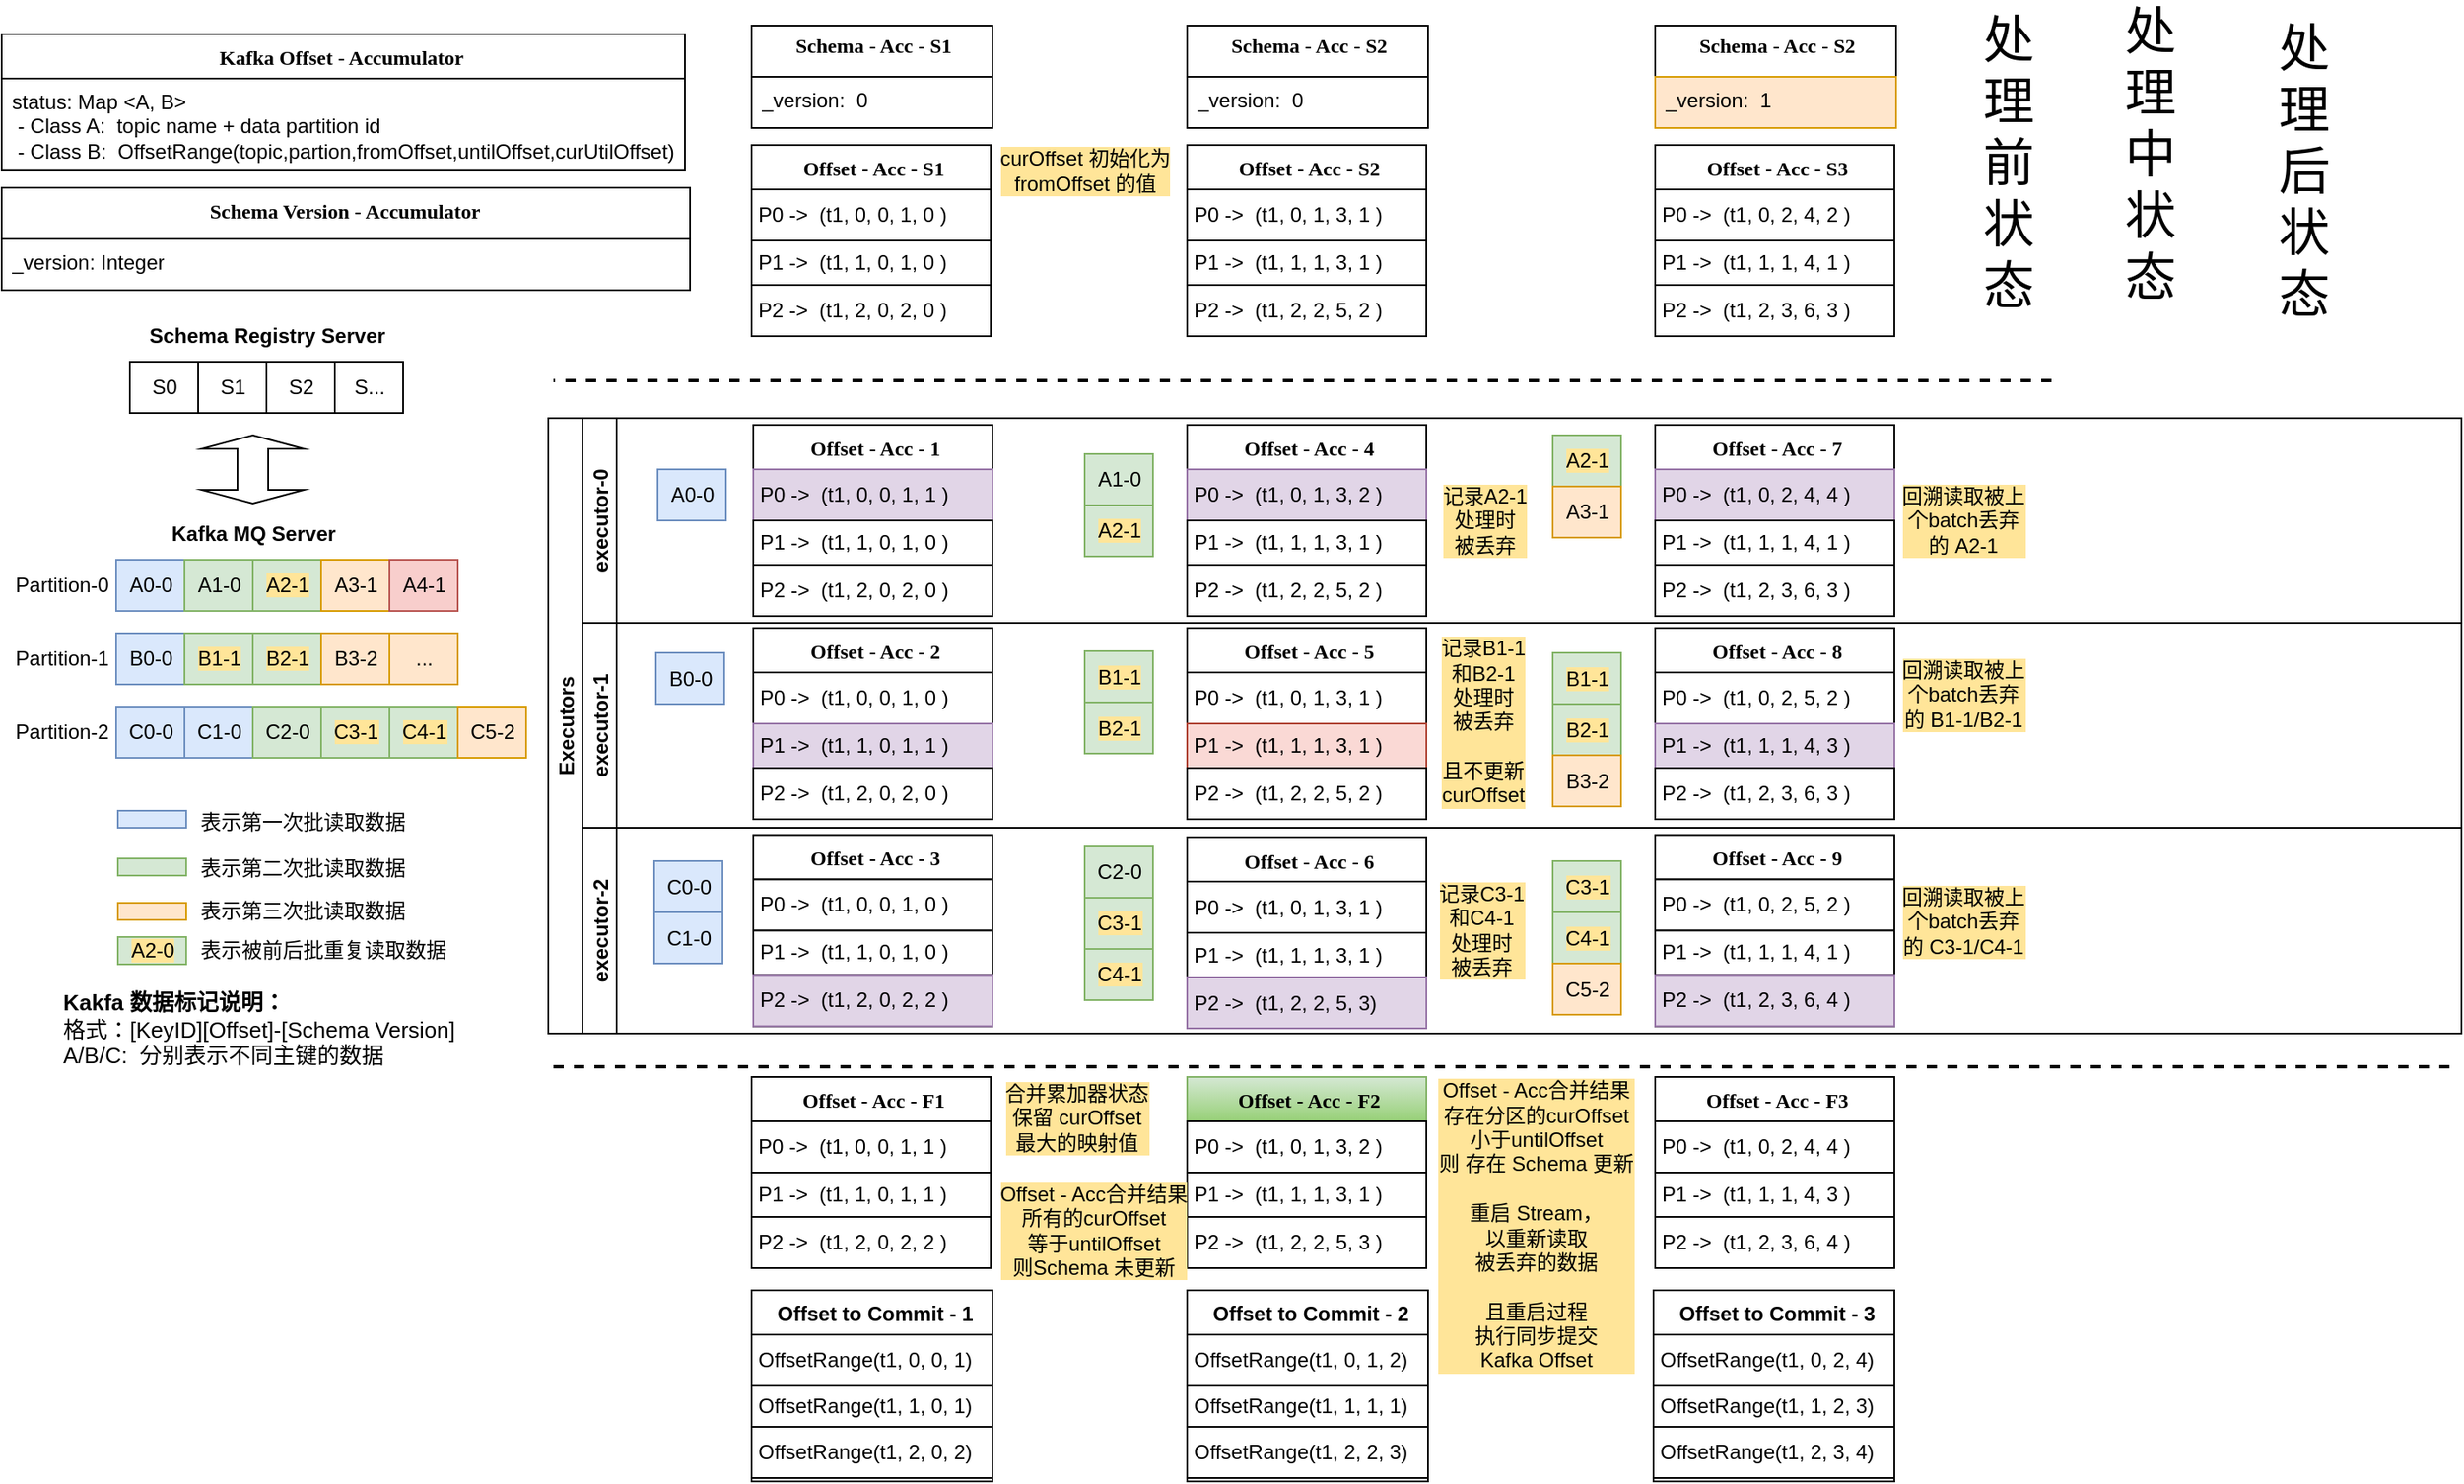 <mxfile version="16.5.1" type="device" pages="2"><diagram id="5ocdp0FzaTxb-PTWv1yQ" name="Schema更新处理"><mxGraphModel dx="1606" dy="928" grid="1" gridSize="10" guides="1" tooltips="1" connect="1" arrows="1" fold="1" page="1" pageScale="1" pageWidth="827" pageHeight="1169" math="0" shadow="0"><root><mxCell id="b5Fm3n9SBX-jdL_2thtU-0"/><mxCell id="b5Fm3n9SBX-jdL_2thtU-1" parent="b5Fm3n9SBX-jdL_2thtU-0"/><mxCell id="gQXrNx5nqu8MtMY3SDFY-0" style="edgeStyle=orthogonalEdgeStyle;rounded=0;html=1;labelBackgroundColor=none;startArrow=none;startFill=0;startSize=8;endArrow=none;endFill=0;endSize=16;fontFamily=Verdana;fontSize=12;strokeWidth=2;jumpStyle=none;dashed=1;" parent="b5Fm3n9SBX-jdL_2thtU-1" edge="1"><mxGeometry relative="1" as="geometry"><Array as="points"><mxPoint x="447" y="348"/><mxPoint x="447" y="348"/></Array><mxPoint x="1297" y="348" as="sourcePoint"/><mxPoint x="420" y="348" as="targetPoint"/></mxGeometry></mxCell><mxCell id="mlOhpG7Z-_KJHm8C-Lyb-30" value="Offset - Acc - S1" style="swimlane;html=1;fontStyle=1;align=center;verticalAlign=top;childLayout=stackLayout;horizontal=1;startSize=26;horizontalStack=0;resizeParent=1;resizeLast=0;collapsible=1;marginBottom=0;swimlaneFillColor=#ffffff;rounded=0;shadow=0;comic=0;labelBackgroundColor=none;strokeWidth=1;fillColor=none;fontFamily=Verdana;fontSize=12;container=0;spacingLeft=2;" parent="b5Fm3n9SBX-jdL_2thtU-1" vertex="1"><mxGeometry x="536" y="210" width="140" height="112" as="geometry"/></mxCell><mxCell id="OTSnvxfyWlgcQ8VwlEtJ-8" value="P0 -&amp;gt;&amp;nbsp; (t1, 0, 0, 1, 0 )" style="html=1;align=left;spacingLeft=2;" parent="mlOhpG7Z-_KJHm8C-Lyb-30" vertex="1"><mxGeometry y="26" width="140" height="30" as="geometry"/></mxCell><mxCell id="OTSnvxfyWlgcQ8VwlEtJ-13" value="P1 -&amp;gt;&amp;nbsp; (t1, 1, 0, 1, 0 )" style="html=1;align=left;spacingLeft=2;" parent="mlOhpG7Z-_KJHm8C-Lyb-30" vertex="1"><mxGeometry y="56" width="140" height="26" as="geometry"/></mxCell><mxCell id="OTSnvxfyWlgcQ8VwlEtJ-17" value="P2 -&amp;gt;&amp;nbsp; (t1, 2, 0, 2, 0 )" style="html=1;align=left;spacingLeft=2;" parent="mlOhpG7Z-_KJHm8C-Lyb-30" vertex="1"><mxGeometry y="82" width="140" height="30" as="geometry"/></mxCell><mxCell id="DzIgFlqcV9VdSFUW0Czi-43" value="Executors" style="swimlane;childLayout=stackLayout;resizeParent=1;resizeParentMax=0;horizontal=0;startSize=20;horizontalStack=0;fillColor=none;" parent="b5Fm3n9SBX-jdL_2thtU-1" vertex="1"><mxGeometry x="417" y="370" width="1120" height="360.5" as="geometry"/></mxCell><mxCell id="DzIgFlqcV9VdSFUW0Czi-44" value="executor-0" style="swimlane;startSize=20;horizontal=0;fillColor=none;" parent="DzIgFlqcV9VdSFUW0Czi-43" vertex="1"><mxGeometry x="20" width="1100" height="120" as="geometry"/></mxCell><mxCell id="DzIgFlqcV9VdSFUW0Czi-88" value="A0-0" style="html=1;fillColor=#dae8fc;strokeColor=#6c8ebf;container=0;" parent="DzIgFlqcV9VdSFUW0Czi-44" vertex="1"><mxGeometry x="44" y="30" width="40" height="30" as="geometry"/></mxCell><mxCell id="DzIgFlqcV9VdSFUW0Czi-140" value="Offset - Acc - 1" style="swimlane;html=1;fontStyle=1;align=center;verticalAlign=top;childLayout=stackLayout;horizontal=1;startSize=26;horizontalStack=0;resizeParent=1;resizeLast=0;collapsible=1;marginBottom=0;swimlaneFillColor=#ffffff;rounded=0;shadow=0;comic=0;labelBackgroundColor=none;strokeWidth=1;fillColor=none;fontFamily=Verdana;fontSize=12;container=0;spacingLeft=2;" parent="DzIgFlqcV9VdSFUW0Czi-44" vertex="1"><mxGeometry x="100" y="4" width="140" height="112" as="geometry"/></mxCell><mxCell id="DzIgFlqcV9VdSFUW0Czi-141" value="P0 -&amp;gt;&amp;nbsp; (t1, 0, 0, 1, 1 )" style="html=1;align=left;spacingLeft=2;fillColor=#e1d5e7;strokeColor=#9673a6;" parent="DzIgFlqcV9VdSFUW0Czi-140" vertex="1"><mxGeometry y="26" width="140" height="30" as="geometry"/></mxCell><mxCell id="DzIgFlqcV9VdSFUW0Czi-142" value="P1 -&amp;gt;&amp;nbsp; (t1, 1, 0, 1, 0 )" style="html=1;align=left;spacingLeft=2;" parent="DzIgFlqcV9VdSFUW0Czi-140" vertex="1"><mxGeometry y="56" width="140" height="26" as="geometry"/></mxCell><mxCell id="DzIgFlqcV9VdSFUW0Czi-143" value="P2 -&amp;gt;&amp;nbsp; (t1, 2, 0, 2, 0 )" style="html=1;align=left;spacingLeft=2;" parent="DzIgFlqcV9VdSFUW0Czi-140" vertex="1"><mxGeometry y="82" width="140" height="30" as="geometry"/></mxCell><mxCell id="DzIgFlqcV9VdSFUW0Czi-160" value="Offset - Acc - 4" style="swimlane;html=1;fontStyle=1;align=center;verticalAlign=top;childLayout=stackLayout;horizontal=1;startSize=26;horizontalStack=0;resizeParent=1;resizeLast=0;collapsible=1;marginBottom=0;swimlaneFillColor=#ffffff;rounded=0;shadow=0;comic=0;labelBackgroundColor=none;strokeWidth=1;fillColor=none;fontFamily=Verdana;fontSize=12;container=0;spacingLeft=2;" parent="DzIgFlqcV9VdSFUW0Czi-44" vertex="1"><mxGeometry x="354" y="4" width="140" height="112" as="geometry"/></mxCell><mxCell id="DzIgFlqcV9VdSFUW0Czi-161" value="P0 -&amp;gt;&amp;nbsp; (t1, 0, 1, 3, 2 )" style="html=1;align=left;spacingLeft=2;fillColor=#e1d5e7;strokeColor=#9673a6;" parent="DzIgFlqcV9VdSFUW0Czi-160" vertex="1"><mxGeometry y="26" width="140" height="30" as="geometry"/></mxCell><mxCell id="DzIgFlqcV9VdSFUW0Czi-162" value="P1 -&amp;gt;&amp;nbsp; (t1, 1, 1, 3, 1 )" style="html=1;align=left;spacingLeft=2;" parent="DzIgFlqcV9VdSFUW0Czi-160" vertex="1"><mxGeometry y="56" width="140" height="26" as="geometry"/></mxCell><mxCell id="DzIgFlqcV9VdSFUW0Czi-163" value="P2 -&amp;gt;&amp;nbsp; (t1, 2, 2, 5, 2 )" style="html=1;align=left;spacingLeft=2;" parent="DzIgFlqcV9VdSFUW0Czi-160" vertex="1"><mxGeometry y="82" width="140" height="30" as="geometry"/></mxCell><mxCell id="DzIgFlqcV9VdSFUW0Czi-222" value="" style="group" parent="DzIgFlqcV9VdSFUW0Czi-44" vertex="1" connectable="0"><mxGeometry x="568" y="4" width="200" height="112" as="geometry"/></mxCell><mxCell id="DzIgFlqcV9VdSFUW0Czi-196" value="Offset - Acc - 7" style="swimlane;html=1;fontStyle=1;align=center;verticalAlign=top;childLayout=stackLayout;horizontal=1;startSize=26;horizontalStack=0;resizeParent=1;resizeLast=0;collapsible=1;marginBottom=0;swimlaneFillColor=#ffffff;rounded=0;shadow=0;comic=0;labelBackgroundColor=none;strokeWidth=1;fillColor=none;fontFamily=Verdana;fontSize=12;container=0;spacingLeft=2;" parent="DzIgFlqcV9VdSFUW0Czi-222" vertex="1"><mxGeometry x="60" width="140" height="112" as="geometry"/></mxCell><mxCell id="DzIgFlqcV9VdSFUW0Czi-197" value="P0 -&amp;gt;&amp;nbsp; (t1, 0, 2, 4, 4 )" style="html=1;align=left;spacingLeft=2;fillColor=#e1d5e7;strokeColor=#9673a6;" parent="DzIgFlqcV9VdSFUW0Czi-196" vertex="1"><mxGeometry y="26" width="140" height="30" as="geometry"/></mxCell><mxCell id="DzIgFlqcV9VdSFUW0Czi-198" value="P1 -&amp;gt;&amp;nbsp; (t1, 1, 1, 4, 1 )" style="html=1;align=left;spacingLeft=2;" parent="DzIgFlqcV9VdSFUW0Czi-196" vertex="1"><mxGeometry y="56" width="140" height="26" as="geometry"/></mxCell><mxCell id="DzIgFlqcV9VdSFUW0Czi-199" value="P2 -&amp;gt;&amp;nbsp; (t1, 2, 3, 6, 3 )" style="html=1;align=left;spacingLeft=2;" parent="DzIgFlqcV9VdSFUW0Czi-196" vertex="1"><mxGeometry y="82" width="140" height="30" as="geometry"/></mxCell><mxCell id="DzIgFlqcV9VdSFUW0Czi-219" value="" style="group" parent="DzIgFlqcV9VdSFUW0Czi-222" vertex="1" connectable="0"><mxGeometry y="6" width="40" height="90" as="geometry"/></mxCell><mxCell id="DzIgFlqcV9VdSFUW0Czi-187" value="&lt;font style=&quot;background-color: rgb(255 , 229 , 153)&quot;&gt;A2-1&lt;/font&gt;" style="html=1;fillColor=#d5e8d4;strokeColor=#82b366;container=0;" parent="DzIgFlqcV9VdSFUW0Czi-219" vertex="1"><mxGeometry width="40" height="30" as="geometry"/></mxCell><mxCell id="DzIgFlqcV9VdSFUW0Czi-188" value="A3-1" style="html=1;fillColor=#ffe6cc;strokeColor=#d79b00;container=0;" parent="DzIgFlqcV9VdSFUW0Czi-219" vertex="1"><mxGeometry y="30" width="40" height="30" as="geometry"/></mxCell><mxCell id="DzIgFlqcV9VdSFUW0Czi-229" value="" style="group" parent="DzIgFlqcV9VdSFUW0Czi-44" vertex="1" connectable="0"><mxGeometry x="294" y="21" width="40" height="60" as="geometry"/></mxCell><mxCell id="DzIgFlqcV9VdSFUW0Czi-97" value="&lt;span style=&quot;background-color: rgb(255 , 229 , 153)&quot;&gt;A2-1&lt;/span&gt;" style="html=1;fillColor=#d5e8d4;strokeColor=#82b366;container=0;" parent="DzIgFlqcV9VdSFUW0Czi-229" vertex="1"><mxGeometry y="30" width="40" height="30" as="geometry"/></mxCell><mxCell id="DzIgFlqcV9VdSFUW0Czi-96" value="A1-0" style="html=1;fillColor=#d5e8d4;strokeColor=#82b366;container=0;" parent="DzIgFlqcV9VdSFUW0Czi-229" vertex="1"><mxGeometry width="40" height="30" as="geometry"/></mxCell><mxCell id="PK1tvayPF9wqC8KwzPi--1" value="回溯读取被上&lt;br&gt;个batch丢弃&lt;br&gt;的 A2-1" style="text;html=1;resizable=0;autosize=1;align=center;verticalAlign=middle;points=[];fillColor=none;strokeColor=none;rounded=0;labelBackgroundColor=#FFE599;fontColor=#000000;" parent="DzIgFlqcV9VdSFUW0Czi-44" vertex="1"><mxGeometry x="763" y="35" width="90" height="50" as="geometry"/></mxCell><mxCell id="DsY0fR3izPl2Gcp8M97b-0" value="记录A2-1 &lt;br&gt;处理时&lt;br&gt;被丢弃&lt;br&gt;" style="text;html=1;resizable=0;autosize=1;align=center;verticalAlign=middle;points=[];fillColor=none;strokeColor=none;rounded=0;labelBackgroundColor=#FFE599;fontColor=#000000;" vertex="1" parent="DzIgFlqcV9VdSFUW0Czi-44"><mxGeometry x="498" y="35" width="60" height="50" as="geometry"/></mxCell><mxCell id="DzIgFlqcV9VdSFUW0Czi-45" value="executor-1" style="swimlane;startSize=20;horizontal=0;fillColor=none;" parent="DzIgFlqcV9VdSFUW0Czi-43" vertex="1"><mxGeometry x="20" y="120" width="1100" height="120" as="geometry"/></mxCell><mxCell id="DzIgFlqcV9VdSFUW0Czi-89" value="B0-0" style="html=1;fillColor=#dae8fc;strokeColor=#6c8ebf;container=0;" parent="DzIgFlqcV9VdSFUW0Czi-45" vertex="1"><mxGeometry x="43" y="17.5" width="40" height="30" as="geometry"/></mxCell><mxCell id="DzIgFlqcV9VdSFUW0Czi-144" value="Offset - Acc - 2" style="swimlane;html=1;fontStyle=1;align=center;verticalAlign=top;childLayout=stackLayout;horizontal=1;startSize=26;horizontalStack=0;resizeParent=1;resizeLast=0;collapsible=1;marginBottom=0;swimlaneFillColor=#ffffff;rounded=0;shadow=0;comic=0;labelBackgroundColor=none;strokeWidth=1;fillColor=none;fontFamily=Verdana;fontSize=12;container=0;spacingLeft=2;" parent="DzIgFlqcV9VdSFUW0Czi-45" vertex="1"><mxGeometry x="100" y="3" width="140" height="112" as="geometry"/></mxCell><mxCell id="DzIgFlqcV9VdSFUW0Czi-145" value="P0 -&amp;gt;&amp;nbsp; (t1, 0, 0, 1, 0 )" style="html=1;align=left;spacingLeft=2;" parent="DzIgFlqcV9VdSFUW0Czi-144" vertex="1"><mxGeometry y="26" width="140" height="30" as="geometry"/></mxCell><mxCell id="DzIgFlqcV9VdSFUW0Czi-146" value="P1 -&amp;gt;&amp;nbsp; (t1, 1, 0, 1, 1 )" style="html=1;align=left;spacingLeft=2;fillColor=#e1d5e7;strokeColor=#9673a6;" parent="DzIgFlqcV9VdSFUW0Czi-144" vertex="1"><mxGeometry y="56" width="140" height="26" as="geometry"/></mxCell><mxCell id="DzIgFlqcV9VdSFUW0Czi-147" value="P2 -&amp;gt;&amp;nbsp; (t1, 2, 0, 2, 0 )" style="html=1;align=left;spacingLeft=2;" parent="DzIgFlqcV9VdSFUW0Czi-144" vertex="1"><mxGeometry y="82" width="140" height="30" as="geometry"/></mxCell><mxCell id="DzIgFlqcV9VdSFUW0Czi-164" value="Offset - Acc - 5" style="swimlane;html=1;fontStyle=1;align=center;verticalAlign=top;childLayout=stackLayout;horizontal=1;startSize=26;horizontalStack=0;resizeParent=1;resizeLast=0;collapsible=1;marginBottom=0;swimlaneFillColor=#ffffff;rounded=0;shadow=0;comic=0;labelBackgroundColor=none;strokeWidth=1;fillColor=none;fontFamily=Verdana;fontSize=12;container=0;spacingLeft=2;" parent="DzIgFlqcV9VdSFUW0Czi-45" vertex="1"><mxGeometry x="354" y="3" width="140" height="112" as="geometry"/></mxCell><mxCell id="DzIgFlqcV9VdSFUW0Czi-165" value="P0 -&amp;gt;&amp;nbsp; (t1, 0, 1, 3, 1 )" style="html=1;align=left;spacingLeft=2;" parent="DzIgFlqcV9VdSFUW0Czi-164" vertex="1"><mxGeometry y="26" width="140" height="30" as="geometry"/></mxCell><mxCell id="DzIgFlqcV9VdSFUW0Czi-166" value="P1 -&amp;gt;&amp;nbsp; (t1, 1, 1, 3, 1 )" style="html=1;align=left;spacingLeft=2;fillColor=#fad9d5;strokeColor=#ae4132;" parent="DzIgFlqcV9VdSFUW0Czi-164" vertex="1"><mxGeometry y="56" width="140" height="26" as="geometry"/></mxCell><mxCell id="DzIgFlqcV9VdSFUW0Czi-167" value="P2 -&amp;gt;&amp;nbsp; (t1, 2, 2, 5, 2 )" style="html=1;align=left;spacingLeft=2;" parent="DzIgFlqcV9VdSFUW0Czi-164" vertex="1"><mxGeometry y="82" width="140" height="30" as="geometry"/></mxCell><mxCell id="DzIgFlqcV9VdSFUW0Czi-223" value="" style="group" parent="DzIgFlqcV9VdSFUW0Czi-45" vertex="1" connectable="0"><mxGeometry x="568" y="3" width="200" height="112" as="geometry"/></mxCell><mxCell id="DzIgFlqcV9VdSFUW0Czi-200" value="Offset - Acc - 8" style="swimlane;html=1;fontStyle=1;align=center;verticalAlign=top;childLayout=stackLayout;horizontal=1;startSize=26;horizontalStack=0;resizeParent=1;resizeLast=0;collapsible=1;marginBottom=0;swimlaneFillColor=#ffffff;rounded=0;shadow=0;comic=0;labelBackgroundColor=none;strokeWidth=1;fillColor=none;fontFamily=Verdana;fontSize=12;container=0;spacingLeft=2;" parent="DzIgFlqcV9VdSFUW0Czi-223" vertex="1"><mxGeometry x="60" width="140" height="112" as="geometry"/></mxCell><mxCell id="DzIgFlqcV9VdSFUW0Czi-201" value="P0 -&amp;gt;&amp;nbsp; (t1, 0, 2, 5, 2 )" style="html=1;align=left;spacingLeft=2;" parent="DzIgFlqcV9VdSFUW0Czi-200" vertex="1"><mxGeometry y="26" width="140" height="30" as="geometry"/></mxCell><mxCell id="DzIgFlqcV9VdSFUW0Czi-202" value="P1 -&amp;gt;&amp;nbsp; (t1, 1, 1, 4, 3 )" style="html=1;align=left;spacingLeft=2;fillColor=#e1d5e7;strokeColor=#9673a6;" parent="DzIgFlqcV9VdSFUW0Czi-200" vertex="1"><mxGeometry y="56" width="140" height="26" as="geometry"/></mxCell><mxCell id="DzIgFlqcV9VdSFUW0Czi-203" value="P2 -&amp;gt;&amp;nbsp; (t1, 2, 3, 6, 3 )" style="html=1;align=left;spacingLeft=2;" parent="DzIgFlqcV9VdSFUW0Czi-200" vertex="1"><mxGeometry y="82" width="140" height="30" as="geometry"/></mxCell><mxCell id="DzIgFlqcV9VdSFUW0Czi-220" value="" style="group" parent="DzIgFlqcV9VdSFUW0Czi-223" vertex="1" connectable="0"><mxGeometry y="14.5" width="40" height="90" as="geometry"/></mxCell><mxCell id="DzIgFlqcV9VdSFUW0Czi-190" value="&lt;span style=&quot;background-color: rgb(255 , 229 , 153)&quot;&gt;B1-1&lt;/span&gt;" style="html=1;fillColor=#d5e8d4;strokeColor=#82b366;container=0;" parent="DzIgFlqcV9VdSFUW0Czi-220" vertex="1"><mxGeometry width="40" height="30" as="geometry"/></mxCell><mxCell id="DzIgFlqcV9VdSFUW0Czi-191" value="&lt;span style=&quot;background-color: rgb(255 , 229 , 153)&quot;&gt;B2-1&lt;/span&gt;" style="html=1;fillColor=#d5e8d4;strokeColor=#82b366;container=0;" parent="DzIgFlqcV9VdSFUW0Czi-220" vertex="1"><mxGeometry y="30" width="40" height="30" as="geometry"/></mxCell><mxCell id="DzIgFlqcV9VdSFUW0Czi-192" value="B3-2" style="html=1;fillColor=#ffe6cc;strokeColor=#d79b00;container=0;" parent="DzIgFlqcV9VdSFUW0Czi-220" vertex="1"><mxGeometry y="60" width="40" height="30" as="geometry"/></mxCell><mxCell id="DzIgFlqcV9VdSFUW0Czi-226" value="" style="group" parent="DzIgFlqcV9VdSFUW0Czi-45" vertex="1" connectable="0"><mxGeometry x="294" y="16.5" width="40" height="60" as="geometry"/></mxCell><mxCell id="DzIgFlqcV9VdSFUW0Czi-107" value="&lt;span style=&quot;background-color: rgb(255 , 229 , 153)&quot;&gt;B1-1&lt;/span&gt;" style="html=1;fillColor=#d5e8d4;strokeColor=#82b366;container=0;" parent="DzIgFlqcV9VdSFUW0Czi-226" vertex="1"><mxGeometry width="40" height="30" as="geometry"/></mxCell><mxCell id="DzIgFlqcV9VdSFUW0Czi-108" value="&lt;span style=&quot;background-color: rgb(255 , 229 , 153)&quot;&gt;B2-1&lt;/span&gt;" style="html=1;fillColor=#d5e8d4;strokeColor=#82b366;container=0;" parent="DzIgFlqcV9VdSFUW0Czi-226" vertex="1"><mxGeometry y="30" width="40" height="30" as="geometry"/></mxCell><mxCell id="PK1tvayPF9wqC8KwzPi--0" value="记录B1-1&lt;br&gt;和B2-1 &lt;br&gt;处理时&lt;br&gt;被丢弃&lt;br&gt;&lt;br&gt;且不更新&lt;br&gt;curOffset" style="text;html=1;resizable=0;autosize=1;align=center;verticalAlign=middle;points=[];fillColor=none;strokeColor=none;rounded=0;labelBackgroundColor=#FFE599;fontColor=#000000;" parent="DzIgFlqcV9VdSFUW0Czi-45" vertex="1"><mxGeometry x="497" y="7.5" width="60" height="100" as="geometry"/></mxCell><mxCell id="PK1tvayPF9wqC8KwzPi--3" value="回溯读取被上&lt;br&gt;个batch丢弃&lt;br&gt;的 B1-1/B2-1" style="text;html=1;resizable=0;autosize=1;align=center;verticalAlign=middle;points=[];fillColor=none;strokeColor=none;rounded=0;labelBackgroundColor=#FFE599;fontColor=#000000;" parent="DzIgFlqcV9VdSFUW0Czi-45" vertex="1"><mxGeometry x="763" y="16.5" width="90" height="50" as="geometry"/></mxCell><mxCell id="DzIgFlqcV9VdSFUW0Czi-46" value="executor-2" style="swimlane;startSize=20;horizontal=0;fillColor=none;" parent="DzIgFlqcV9VdSFUW0Czi-43" vertex="1"><mxGeometry x="20" y="240" width="1100" height="120.5" as="geometry"/></mxCell><mxCell id="DzIgFlqcV9VdSFUW0Czi-90" value="C0-0" style="html=1;fillColor=#dae8fc;strokeColor=#6c8ebf;container=0;" parent="DzIgFlqcV9VdSFUW0Czi-46" vertex="1"><mxGeometry x="42" y="19.5" width="40" height="30" as="geometry"/></mxCell><mxCell id="DzIgFlqcV9VdSFUW0Czi-91" value="C1-0" style="html=1;fillColor=#dae8fc;strokeColor=#6c8ebf;container=0;" parent="DzIgFlqcV9VdSFUW0Czi-46" vertex="1"><mxGeometry x="42" y="49.5" width="40" height="30" as="geometry"/></mxCell><mxCell id="DzIgFlqcV9VdSFUW0Czi-148" value="Offset - Acc - 3" style="swimlane;html=1;fontStyle=1;align=center;verticalAlign=top;childLayout=stackLayout;horizontal=1;startSize=26;horizontalStack=0;resizeParent=1;resizeLast=0;collapsible=1;marginBottom=0;swimlaneFillColor=#ffffff;rounded=0;shadow=0;comic=0;labelBackgroundColor=none;strokeWidth=1;fillColor=none;fontFamily=Verdana;fontSize=12;container=0;spacingLeft=2;" parent="DzIgFlqcV9VdSFUW0Czi-46" vertex="1"><mxGeometry x="100" y="4.25" width="140" height="112" as="geometry"/></mxCell><mxCell id="DzIgFlqcV9VdSFUW0Czi-149" value="P0 -&amp;gt;&amp;nbsp; (t1, 0, 0, 1, 0 )" style="html=1;align=left;spacingLeft=2;" parent="DzIgFlqcV9VdSFUW0Czi-148" vertex="1"><mxGeometry y="26" width="140" height="30" as="geometry"/></mxCell><mxCell id="DzIgFlqcV9VdSFUW0Czi-150" value="P1 -&amp;gt;&amp;nbsp; (t1, 1, 0, 1, 0 )" style="html=1;align=left;spacingLeft=2;" parent="DzIgFlqcV9VdSFUW0Czi-148" vertex="1"><mxGeometry y="56" width="140" height="26" as="geometry"/></mxCell><mxCell id="DzIgFlqcV9VdSFUW0Czi-151" value="P2 -&amp;gt;&amp;nbsp; (t1, 2, 0, 2, 2 )" style="html=1;align=left;spacingLeft=2;fillColor=#e1d5e7;strokeColor=#9673a6;" parent="DzIgFlqcV9VdSFUW0Czi-148" vertex="1"><mxGeometry y="82" width="140" height="30" as="geometry"/></mxCell><mxCell id="DzIgFlqcV9VdSFUW0Czi-168" value="Offset - Acc - 6" style="swimlane;html=1;fontStyle=1;align=center;verticalAlign=top;childLayout=stackLayout;horizontal=1;startSize=26;horizontalStack=0;resizeParent=1;resizeLast=0;collapsible=1;marginBottom=0;swimlaneFillColor=#ffffff;rounded=0;shadow=0;comic=0;labelBackgroundColor=none;strokeWidth=1;fillColor=none;fontFamily=Verdana;fontSize=12;container=0;spacingLeft=2;" parent="DzIgFlqcV9VdSFUW0Czi-46" vertex="1"><mxGeometry x="354" y="5.5" width="140" height="112" as="geometry"/></mxCell><mxCell id="DzIgFlqcV9VdSFUW0Czi-169" value="P0 -&amp;gt;&amp;nbsp; (t1, 0, 1, 3, 1 )" style="html=1;align=left;spacingLeft=2;" parent="DzIgFlqcV9VdSFUW0Czi-168" vertex="1"><mxGeometry y="26" width="140" height="30" as="geometry"/></mxCell><mxCell id="DzIgFlqcV9VdSFUW0Czi-170" value="P1 -&amp;gt;&amp;nbsp; (t1, 1, 1, 3, 1 )" style="html=1;align=left;spacingLeft=2;" parent="DzIgFlqcV9VdSFUW0Czi-168" vertex="1"><mxGeometry y="56" width="140" height="26" as="geometry"/></mxCell><mxCell id="DzIgFlqcV9VdSFUW0Czi-171" value="P2 -&amp;gt;&amp;nbsp; (t1, 2, 2, 5, 3)" style="html=1;align=left;spacingLeft=2;fillColor=#e1d5e7;strokeColor=#9673a6;" parent="DzIgFlqcV9VdSFUW0Czi-168" vertex="1"><mxGeometry y="82" width="140" height="30" as="geometry"/></mxCell><mxCell id="DzIgFlqcV9VdSFUW0Czi-224" value="" style="group" parent="DzIgFlqcV9VdSFUW0Czi-46" vertex="1" connectable="0"><mxGeometry x="568" y="4.25" width="200" height="112" as="geometry"/></mxCell><mxCell id="DzIgFlqcV9VdSFUW0Czi-204" value="Offset - Acc - 9" style="swimlane;html=1;fontStyle=1;align=center;verticalAlign=top;childLayout=stackLayout;horizontal=1;startSize=26;horizontalStack=0;resizeParent=1;resizeLast=0;collapsible=1;marginBottom=0;swimlaneFillColor=#ffffff;rounded=0;shadow=0;comic=0;labelBackgroundColor=none;strokeWidth=1;fillColor=none;fontFamily=Verdana;fontSize=12;container=0;spacingLeft=2;" parent="DzIgFlqcV9VdSFUW0Czi-224" vertex="1"><mxGeometry x="60" width="140" height="112" as="geometry"/></mxCell><mxCell id="DzIgFlqcV9VdSFUW0Czi-205" value="P0 -&amp;gt;&amp;nbsp; (t1, 0, 2, 5, 2 )" style="html=1;align=left;spacingLeft=2;" parent="DzIgFlqcV9VdSFUW0Czi-204" vertex="1"><mxGeometry y="26" width="140" height="30" as="geometry"/></mxCell><mxCell id="DzIgFlqcV9VdSFUW0Czi-206" value="P1 -&amp;gt;&amp;nbsp; (t1, 1, 1, 4, 1 )" style="html=1;align=left;spacingLeft=2;" parent="DzIgFlqcV9VdSFUW0Czi-204" vertex="1"><mxGeometry y="56" width="140" height="26" as="geometry"/></mxCell><mxCell id="DzIgFlqcV9VdSFUW0Czi-207" value="P2 -&amp;gt;&amp;nbsp; (t1, 2, 3, 6, 4 )" style="html=1;align=left;spacingLeft=2;fillColor=#e1d5e7;strokeColor=#9673a6;" parent="DzIgFlqcV9VdSFUW0Czi-204" vertex="1"><mxGeometry y="82" width="140" height="30" as="geometry"/></mxCell><mxCell id="DzIgFlqcV9VdSFUW0Czi-221" value="" style="group" parent="DzIgFlqcV9VdSFUW0Czi-224" vertex="1" connectable="0"><mxGeometry y="15.25" width="40" height="90" as="geometry"/></mxCell><mxCell id="DzIgFlqcV9VdSFUW0Czi-193" value="&lt;span style=&quot;background-color: rgb(255 , 229 , 153)&quot;&gt;C3-1&lt;/span&gt;" style="html=1;fillColor=#d5e8d4;strokeColor=#82b366;container=0;" parent="DzIgFlqcV9VdSFUW0Czi-221" vertex="1"><mxGeometry width="40" height="30" as="geometry"/></mxCell><mxCell id="DzIgFlqcV9VdSFUW0Czi-194" value="&lt;span style=&quot;background-color: rgb(255 , 229 , 153)&quot;&gt;C4-1&lt;/span&gt;" style="html=1;fillColor=#d5e8d4;strokeColor=#82b366;container=0;" parent="DzIgFlqcV9VdSFUW0Czi-221" vertex="1"><mxGeometry y="30" width="40" height="30" as="geometry"/></mxCell><mxCell id="DzIgFlqcV9VdSFUW0Czi-195" value="C5-2" style="html=1;fillColor=#ffe6cc;strokeColor=#d79b00;container=0;" parent="DzIgFlqcV9VdSFUW0Czi-221" vertex="1"><mxGeometry y="60" width="40" height="30" as="geometry"/></mxCell><mxCell id="DzIgFlqcV9VdSFUW0Czi-227" value="" style="group" parent="DzIgFlqcV9VdSFUW0Czi-46" vertex="1" connectable="0"><mxGeometry x="294" y="11" width="40" height="90" as="geometry"/></mxCell><mxCell id="DzIgFlqcV9VdSFUW0Czi-113" value="C2-0" style="html=1;fillColor=#d5e8d4;strokeColor=#82b366;container=0;" parent="DzIgFlqcV9VdSFUW0Czi-227" vertex="1"><mxGeometry width="40" height="30" as="geometry"/></mxCell><mxCell id="DzIgFlqcV9VdSFUW0Czi-114" value="&lt;span style=&quot;background-color: rgb(255 , 229 , 153)&quot;&gt;C3-1&lt;/span&gt;" style="html=1;fillColor=#d5e8d4;strokeColor=#82b366;container=0;" parent="DzIgFlqcV9VdSFUW0Czi-227" vertex="1"><mxGeometry y="30" width="40" height="30" as="geometry"/></mxCell><mxCell id="DzIgFlqcV9VdSFUW0Czi-115" value="&lt;span style=&quot;background-color: rgb(255 , 229 , 153)&quot;&gt;C4-1&lt;/span&gt;" style="html=1;fillColor=#d5e8d4;strokeColor=#82b366;container=0;" parent="DzIgFlqcV9VdSFUW0Czi-227" vertex="1"><mxGeometry y="60" width="40" height="30" as="geometry"/></mxCell><mxCell id="PK1tvayPF9wqC8KwzPi--4" value="回溯读取被上&lt;br&gt;个batch丢弃&lt;br&gt;的 C3-1/C4-1" style="text;html=1;resizable=0;autosize=1;align=center;verticalAlign=middle;points=[];fillColor=none;strokeColor=none;rounded=0;labelBackgroundColor=#FFE599;fontColor=#000000;" parent="DzIgFlqcV9VdSFUW0Czi-46" vertex="1"><mxGeometry x="763" y="30" width="90" height="50" as="geometry"/></mxCell><mxCell id="DsY0fR3izPl2Gcp8M97b-1" value="记录C3-1&lt;br&gt;和C4-1&lt;br&gt;处理时&lt;br&gt;被丢弃" style="text;html=1;resizable=0;autosize=1;align=center;verticalAlign=middle;points=[];fillColor=none;strokeColor=none;rounded=0;labelBackgroundColor=#FFE599;fontColor=#000000;" vertex="1" parent="DzIgFlqcV9VdSFUW0Czi-46"><mxGeometry x="491" y="30.25" width="70" height="60" as="geometry"/></mxCell><mxCell id="DzIgFlqcV9VdSFUW0Czi-128" value="&lt;span style=&quot;font-family: &amp;#34;helvetica&amp;#34; ; text-align: left&quot;&gt;Offset to Commit - 1&lt;/span&gt;" style="swimlane;html=1;fontStyle=1;align=center;verticalAlign=top;childLayout=stackLayout;horizontal=1;startSize=26;horizontalStack=0;resizeParent=1;resizeLast=0;collapsible=1;marginBottom=0;swimlaneFillColor=#ffffff;rounded=0;shadow=0;comic=0;labelBackgroundColor=none;strokeWidth=1;fillColor=none;fontFamily=Verdana;fontSize=12;container=0;spacingLeft=2;" parent="b5Fm3n9SBX-jdL_2thtU-1" vertex="1"><mxGeometry x="536" y="881" width="141" height="112" as="geometry"/></mxCell><mxCell id="DzIgFlqcV9VdSFUW0Czi-129" value="&lt;span style=&quot;font-family: &amp;#34;helvetica&amp;#34;&quot;&gt;OffsetRange&lt;/span&gt;(t1, 0, 0, 1)" style="html=1;align=left;spacingLeft=2;" parent="DzIgFlqcV9VdSFUW0Czi-128" vertex="1"><mxGeometry y="26" width="141" height="30" as="geometry"/></mxCell><mxCell id="DzIgFlqcV9VdSFUW0Czi-130" value="&lt;span style=&quot;font-family: &amp;#34;helvetica&amp;#34;&quot;&gt;OffsetRange&lt;/span&gt;(t1, 1, 0, 1)" style="html=1;align=left;spacingLeft=2;" parent="DzIgFlqcV9VdSFUW0Czi-128" vertex="1"><mxGeometry y="56" width="141" height="24" as="geometry"/></mxCell><mxCell id="DzIgFlqcV9VdSFUW0Czi-131" value="&lt;span style=&quot;font-family: &amp;#34;helvetica&amp;#34;&quot;&gt;OffsetRange&lt;/span&gt;(t1, 2, 0, 2)" style="html=1;align=left;spacingLeft=2;" parent="DzIgFlqcV9VdSFUW0Czi-128" vertex="1"><mxGeometry y="80" width="141" height="30" as="geometry"/></mxCell><mxCell id="DzIgFlqcV9VdSFUW0Czi-152" value="Offset - Acc - F1" style="swimlane;html=1;fontStyle=1;align=center;verticalAlign=top;childLayout=stackLayout;horizontal=1;startSize=26;horizontalStack=0;resizeParent=1;resizeLast=0;collapsible=1;marginBottom=0;swimlaneFillColor=#ffffff;rounded=0;shadow=0;comic=0;labelBackgroundColor=none;strokeWidth=1;fillColor=none;fontFamily=Verdana;fontSize=12;container=0;spacingLeft=2;" parent="b5Fm3n9SBX-jdL_2thtU-1" vertex="1"><mxGeometry x="536" y="756" width="140" height="112" as="geometry"/></mxCell><mxCell id="DzIgFlqcV9VdSFUW0Czi-153" value="P0 -&amp;gt;&amp;nbsp; (t1, 0, 0, 1, 1 )" style="html=1;align=left;spacingLeft=2;" parent="DzIgFlqcV9VdSFUW0Czi-152" vertex="1"><mxGeometry y="26" width="140" height="30" as="geometry"/></mxCell><mxCell id="DzIgFlqcV9VdSFUW0Czi-154" value="P1 -&amp;gt;&amp;nbsp; (t1, 1, 0, 1, 1 )" style="html=1;align=left;spacingLeft=2;" parent="DzIgFlqcV9VdSFUW0Czi-152" vertex="1"><mxGeometry y="56" width="140" height="26" as="geometry"/></mxCell><mxCell id="DzIgFlqcV9VdSFUW0Czi-155" value="P2 -&amp;gt;&amp;nbsp; (t1, 2, 0, 2, 2 )" style="html=1;align=left;spacingLeft=2;" parent="DzIgFlqcV9VdSFUW0Czi-152" vertex="1"><mxGeometry y="82" width="140" height="30" as="geometry"/></mxCell><mxCell id="DzIgFlqcV9VdSFUW0Czi-156" value="Offset - Acc - S2" style="swimlane;html=1;fontStyle=1;align=center;verticalAlign=top;childLayout=stackLayout;horizontal=1;startSize=26;horizontalStack=0;resizeParent=1;resizeLast=0;collapsible=1;marginBottom=0;swimlaneFillColor=#ffffff;rounded=0;shadow=0;comic=0;labelBackgroundColor=none;strokeWidth=1;fillColor=none;fontFamily=Verdana;fontSize=12;container=0;spacingLeft=2;" parent="b5Fm3n9SBX-jdL_2thtU-1" vertex="1"><mxGeometry x="791" y="210" width="140" height="112" as="geometry"/></mxCell><mxCell id="DzIgFlqcV9VdSFUW0Czi-157" value="P0 -&amp;gt;&amp;nbsp; (t1, 0, 1, 3, 1 )" style="html=1;align=left;spacingLeft=2;" parent="DzIgFlqcV9VdSFUW0Czi-156" vertex="1"><mxGeometry y="26" width="140" height="30" as="geometry"/></mxCell><mxCell id="DzIgFlqcV9VdSFUW0Czi-158" value="P1 -&amp;gt;&amp;nbsp; (t1, 1, 1, 3, 1 )" style="html=1;align=left;spacingLeft=2;" parent="DzIgFlqcV9VdSFUW0Czi-156" vertex="1"><mxGeometry y="56" width="140" height="26" as="geometry"/></mxCell><mxCell id="DzIgFlqcV9VdSFUW0Czi-159" value="P2 -&amp;gt;&amp;nbsp; (t1, 2, 2, 5, 2 )" style="html=1;align=left;spacingLeft=2;" parent="DzIgFlqcV9VdSFUW0Czi-156" vertex="1"><mxGeometry y="82" width="140" height="30" as="geometry"/></mxCell><mxCell id="DzIgFlqcV9VdSFUW0Czi-172" value="Offset - Acc - F2" style="swimlane;html=1;fontStyle=1;align=center;verticalAlign=top;childLayout=stackLayout;horizontal=1;startSize=26;horizontalStack=0;resizeParent=1;resizeLast=0;collapsible=1;marginBottom=0;swimlaneFillColor=#ffffff;rounded=0;shadow=0;comic=0;labelBackgroundColor=none;strokeWidth=1;fillColor=#d5e8d4;fontFamily=Verdana;fontSize=12;container=0;spacingLeft=2;strokeColor=#82b366;gradientColor=#97d077;" parent="b5Fm3n9SBX-jdL_2thtU-1" vertex="1"><mxGeometry x="791" y="756" width="140" height="112" as="geometry"/></mxCell><mxCell id="DzIgFlqcV9VdSFUW0Czi-173" value="P0 -&amp;gt;&amp;nbsp; (t1, 0, 1, 3, 2 )" style="html=1;align=left;spacingLeft=2;" parent="DzIgFlqcV9VdSFUW0Czi-172" vertex="1"><mxGeometry y="26" width="140" height="30" as="geometry"/></mxCell><mxCell id="DzIgFlqcV9VdSFUW0Czi-174" value="P1 -&amp;gt;&amp;nbsp; (t1, 1, 1, 3, 1 )" style="html=1;align=left;spacingLeft=2;" parent="DzIgFlqcV9VdSFUW0Czi-172" vertex="1"><mxGeometry y="56" width="140" height="26" as="geometry"/></mxCell><mxCell id="DzIgFlqcV9VdSFUW0Czi-175" value="P2 -&amp;gt;&amp;nbsp; (t1, 2, 2, 5, 3 )" style="html=1;align=left;spacingLeft=2;" parent="DzIgFlqcV9VdSFUW0Czi-172" vertex="1"><mxGeometry y="82" width="140" height="30" as="geometry"/></mxCell><mxCell id="DzIgFlqcV9VdSFUW0Czi-176" value="&lt;span style=&quot;font-family: &amp;#34;helvetica&amp;#34; ; text-align: left&quot;&gt;Offset to Commit - 2&lt;/span&gt;" style="swimlane;html=1;fontStyle=1;align=center;verticalAlign=top;childLayout=stackLayout;horizontal=1;startSize=26;horizontalStack=0;resizeParent=1;resizeLast=0;collapsible=1;marginBottom=0;swimlaneFillColor=#ffffff;rounded=0;shadow=0;comic=0;labelBackgroundColor=none;strokeWidth=1;fillColor=none;fontFamily=Verdana;fontSize=12;container=0;spacingLeft=2;" parent="b5Fm3n9SBX-jdL_2thtU-1" vertex="1"><mxGeometry x="791" y="881" width="141" height="112" as="geometry"/></mxCell><mxCell id="DzIgFlqcV9VdSFUW0Czi-177" value="&lt;span style=&quot;font-family: &amp;#34;helvetica&amp;#34;&quot;&gt;OffsetRange&lt;/span&gt;(t1, 0, 1, 2)" style="html=1;align=left;spacingLeft=2;" parent="DzIgFlqcV9VdSFUW0Czi-176" vertex="1"><mxGeometry y="26" width="141" height="30" as="geometry"/></mxCell><mxCell id="DzIgFlqcV9VdSFUW0Czi-178" value="&lt;span style=&quot;font-family: &amp;#34;helvetica&amp;#34;&quot;&gt;OffsetRange&lt;/span&gt;(t1, 1, 1, 1)" style="html=1;align=left;spacingLeft=2;" parent="DzIgFlqcV9VdSFUW0Czi-176" vertex="1"><mxGeometry y="56" width="141" height="24" as="geometry"/></mxCell><mxCell id="DzIgFlqcV9VdSFUW0Czi-179" value="&lt;span style=&quot;font-family: &amp;#34;helvetica&amp;#34;&quot;&gt;OffsetRange&lt;/span&gt;(t1, 2, 2, 3)" style="html=1;align=left;spacingLeft=2;" parent="DzIgFlqcV9VdSFUW0Czi-176" vertex="1"><mxGeometry y="80" width="141" height="30" as="geometry"/></mxCell><mxCell id="DzIgFlqcV9VdSFUW0Czi-180" value="Offset - Acc - S3" style="swimlane;html=1;fontStyle=1;align=center;verticalAlign=top;childLayout=stackLayout;horizontal=1;startSize=26;horizontalStack=0;resizeParent=1;resizeLast=0;collapsible=1;marginBottom=0;swimlaneFillColor=#ffffff;rounded=0;shadow=0;comic=0;labelBackgroundColor=none;strokeWidth=1;fillColor=none;fontFamily=Verdana;fontSize=12;container=0;spacingLeft=2;" parent="b5Fm3n9SBX-jdL_2thtU-1" vertex="1"><mxGeometry x="1065" y="210" width="140" height="112" as="geometry"/></mxCell><mxCell id="DzIgFlqcV9VdSFUW0Czi-181" value="P0 -&amp;gt;&amp;nbsp; (t1, 0, 2, 4, 2 )" style="html=1;align=left;spacingLeft=2;" parent="DzIgFlqcV9VdSFUW0Czi-180" vertex="1"><mxGeometry y="26" width="140" height="30" as="geometry"/></mxCell><mxCell id="DzIgFlqcV9VdSFUW0Czi-182" value="P1 -&amp;gt;&amp;nbsp; (t1, 1, 1, 4, 1 )" style="html=1;align=left;spacingLeft=2;" parent="DzIgFlqcV9VdSFUW0Czi-180" vertex="1"><mxGeometry y="56" width="140" height="26" as="geometry"/></mxCell><mxCell id="DzIgFlqcV9VdSFUW0Czi-183" value="P2 -&amp;gt;&amp;nbsp; (t1, 2, 3, 6, 3 )" style="html=1;align=left;spacingLeft=2;" parent="DzIgFlqcV9VdSFUW0Czi-180" vertex="1"><mxGeometry y="82" width="140" height="30" as="geometry"/></mxCell><mxCell id="DzIgFlqcV9VdSFUW0Czi-209" value="Offset - Acc - F3" style="swimlane;html=1;fontStyle=1;align=center;verticalAlign=top;childLayout=stackLayout;horizontal=1;startSize=26;horizontalStack=0;resizeParent=1;resizeLast=0;collapsible=1;marginBottom=0;swimlaneFillColor=#ffffff;rounded=0;shadow=0;comic=0;labelBackgroundColor=none;strokeWidth=1;fillColor=none;fontFamily=Verdana;fontSize=12;container=0;spacingLeft=2;" parent="b5Fm3n9SBX-jdL_2thtU-1" vertex="1"><mxGeometry x="1065" y="756" width="140" height="112" as="geometry"/></mxCell><mxCell id="DzIgFlqcV9VdSFUW0Czi-210" value="P0 -&amp;gt;&amp;nbsp; (t1, 0, 2, 4, 4 )" style="html=1;align=left;spacingLeft=2;" parent="DzIgFlqcV9VdSFUW0Czi-209" vertex="1"><mxGeometry y="26" width="140" height="30" as="geometry"/></mxCell><mxCell id="DzIgFlqcV9VdSFUW0Czi-211" value="P1 -&amp;gt;&amp;nbsp; (t1, 1, 1, 4, 3 )" style="html=1;align=left;spacingLeft=2;" parent="DzIgFlqcV9VdSFUW0Czi-209" vertex="1"><mxGeometry y="56" width="140" height="26" as="geometry"/></mxCell><mxCell id="DzIgFlqcV9VdSFUW0Czi-212" value="P2 -&amp;gt;&amp;nbsp; (t1, 2, 3, 6, 4 )" style="html=1;align=left;spacingLeft=2;" parent="DzIgFlqcV9VdSFUW0Czi-209" vertex="1"><mxGeometry y="82" width="140" height="30" as="geometry"/></mxCell><mxCell id="DzIgFlqcV9VdSFUW0Czi-213" value="&lt;span style=&quot;font-family: &amp;#34;helvetica&amp;#34; ; text-align: left&quot;&gt;Offset to Commit - 3&lt;/span&gt;" style="swimlane;html=1;fontStyle=1;align=center;verticalAlign=top;childLayout=stackLayout;horizontal=1;startSize=26;horizontalStack=0;resizeParent=1;resizeLast=0;collapsible=1;marginBottom=0;swimlaneFillColor=#ffffff;rounded=0;shadow=0;comic=0;labelBackgroundColor=none;strokeWidth=1;fillColor=none;fontFamily=Verdana;fontSize=12;container=0;spacingLeft=2;" parent="b5Fm3n9SBX-jdL_2thtU-1" vertex="1"><mxGeometry x="1064" y="881" width="141" height="112" as="geometry"/></mxCell><mxCell id="DzIgFlqcV9VdSFUW0Czi-214" value="&lt;span style=&quot;font-family: &amp;#34;helvetica&amp;#34;&quot;&gt;OffsetRange&lt;/span&gt;(t1, 0, 2, 4)" style="html=1;align=left;spacingLeft=2;" parent="DzIgFlqcV9VdSFUW0Czi-213" vertex="1"><mxGeometry y="26" width="141" height="30" as="geometry"/></mxCell><mxCell id="DzIgFlqcV9VdSFUW0Czi-215" value="&lt;span style=&quot;font-family: &amp;#34;helvetica&amp;#34;&quot;&gt;OffsetRange&lt;/span&gt;(t1, 1, 2, 3)" style="html=1;align=left;spacingLeft=2;" parent="DzIgFlqcV9VdSFUW0Czi-213" vertex="1"><mxGeometry y="56" width="141" height="24" as="geometry"/></mxCell><mxCell id="DzIgFlqcV9VdSFUW0Czi-216" value="&lt;span style=&quot;font-family: &amp;#34;helvetica&amp;#34;&quot;&gt;OffsetRange&lt;/span&gt;(t1, 2, 3, 4)" style="html=1;align=left;spacingLeft=2;" parent="DzIgFlqcV9VdSFUW0Czi-213" vertex="1"><mxGeometry y="80" width="141" height="30" as="geometry"/></mxCell><mxCell id="DzIgFlqcV9VdSFUW0Czi-231" value="Offset - Acc合并结果&lt;br&gt;存在分区的curOffset &lt;br&gt;小于untilOffset &lt;br&gt;则 存在 Schema 更新&lt;br&gt;&lt;br&gt;重启 Stream，&lt;br&gt;以重新读取&lt;br&gt;被丢弃的数据&lt;br&gt;&lt;br&gt;且重启过程&lt;br&gt;执行同步提交&lt;br&gt;Kafka Offset" style="text;html=1;resizable=0;autosize=1;align=center;verticalAlign=middle;points=[];fillColor=none;strokeColor=none;rounded=0;labelBackgroundColor=#FFE599;fontColor=#000000;" parent="b5Fm3n9SBX-jdL_2thtU-1" vertex="1"><mxGeometry x="930" y="758" width="130" height="170" as="geometry"/></mxCell><mxCell id="DzIgFlqcV9VdSFUW0Czi-232" value="合并累加器状态&lt;br&gt;保留 curOffset&lt;br&gt;最大的映射值" style="text;html=1;resizable=0;autosize=1;align=center;verticalAlign=middle;points=[];fillColor=none;strokeColor=none;rounded=0;labelBackgroundColor=#FFE599;fontColor=#000000;" parent="b5Fm3n9SBX-jdL_2thtU-1" vertex="1"><mxGeometry x="676" y="755" width="100" height="50" as="geometry"/></mxCell><mxCell id="OTSnvxfyWlgcQ8VwlEtJ-0" value="Kafka Offset - Accumulator&amp;nbsp;" style="swimlane;html=1;fontStyle=1;align=center;verticalAlign=top;childLayout=stackLayout;horizontal=1;startSize=26;horizontalStack=0;resizeParent=1;resizeLast=0;collapsible=1;marginBottom=0;swimlaneFillColor=#ffffff;rounded=0;shadow=0;comic=0;labelBackgroundColor=none;strokeWidth=1;fillColor=none;fontFamily=Verdana;fontSize=12;container=1;" parent="b5Fm3n9SBX-jdL_2thtU-1" vertex="1"><mxGeometry x="97" y="145" width="400" height="80" as="geometry"/></mxCell><mxCell id="OTSnvxfyWlgcQ8VwlEtJ-1" value="status: Map &amp;lt;A, B&amp;gt;&lt;br&gt;&amp;nbsp;- Class A:&amp;nbsp; topic name + data partition id&lt;br&gt;&amp;nbsp;- Class B:&amp;nbsp; OffsetRange(topic,partion,fromOffset,untilOffset,curUtilOffset)" style="text;html=1;strokeColor=none;fillColor=none;align=left;verticalAlign=top;spacingLeft=4;spacingRight=4;whiteSpace=wrap;overflow=hidden;rotatable=0;points=[[0,0.5],[1,0.5]];portConstraint=eastwest;" parent="OTSnvxfyWlgcQ8VwlEtJ-0" vertex="1"><mxGeometry y="26" width="400" height="54" as="geometry"/></mxCell><mxCell id="DzIgFlqcV9VdSFUW0Czi-233" value="Schema Version - Accumulator&amp;nbsp;" style="swimlane;html=1;fontStyle=1;align=center;verticalAlign=top;childLayout=stackLayout;horizontal=1;startSize=30;horizontalStack=0;resizeParent=1;resizeLast=0;collapsible=1;marginBottom=0;swimlaneFillColor=#ffffff;rounded=0;shadow=0;comic=0;labelBackgroundColor=none;strokeWidth=1;fillColor=none;fontFamily=Verdana;fontSize=12;container=0;" parent="b5Fm3n9SBX-jdL_2thtU-1" vertex="1"><mxGeometry x="97" y="235" width="403" height="60" as="geometry"/></mxCell><mxCell id="DzIgFlqcV9VdSFUW0Czi-234" value="_version: Integer" style="text;html=1;strokeColor=none;fillColor=none;align=left;verticalAlign=top;spacingLeft=4;spacingRight=4;whiteSpace=wrap;overflow=hidden;rotatable=0;points=[[0,0.5],[1,0.5]];portConstraint=eastwest;" parent="DzIgFlqcV9VdSFUW0Czi-233" vertex="1"><mxGeometry y="30" width="403" height="30" as="geometry"/></mxCell><mxCell id="DzIgFlqcV9VdSFUW0Czi-237" value="Schema - Acc - S1" style="swimlane;html=1;fontStyle=1;align=center;verticalAlign=top;childLayout=stackLayout;horizontal=1;startSize=30;horizontalStack=0;resizeParent=1;resizeLast=0;collapsible=1;marginBottom=0;swimlaneFillColor=#ffffff;rounded=0;shadow=0;comic=0;labelBackgroundColor=none;strokeWidth=1;fillColor=none;fontFamily=Verdana;fontSize=12;container=0;spacing=0;" parent="b5Fm3n9SBX-jdL_2thtU-1" vertex="1"><mxGeometry x="536" y="140" width="141" height="60" as="geometry"/></mxCell><mxCell id="DzIgFlqcV9VdSFUW0Czi-238" value="_version:&amp;nbsp; 0" style="text;html=1;strokeColor=none;fillColor=none;align=left;verticalAlign=top;spacingLeft=4;spacingRight=4;whiteSpace=wrap;overflow=hidden;rotatable=0;points=[[0,0.5],[1,0.5]];portConstraint=eastwest;" parent="DzIgFlqcV9VdSFUW0Czi-237" vertex="1"><mxGeometry y="30" width="141" height="30" as="geometry"/></mxCell><mxCell id="DzIgFlqcV9VdSFUW0Czi-249" value="Schema - Acc - S2" style="swimlane;html=1;fontStyle=1;align=center;verticalAlign=top;childLayout=stackLayout;horizontal=1;startSize=30;horizontalStack=0;resizeParent=1;resizeLast=0;collapsible=1;marginBottom=0;swimlaneFillColor=#ffffff;rounded=0;shadow=0;comic=0;labelBackgroundColor=none;strokeWidth=1;fillColor=none;fontFamily=Verdana;fontSize=12;container=0;spacing=0;" parent="b5Fm3n9SBX-jdL_2thtU-1" vertex="1"><mxGeometry x="791" y="140" width="141" height="60" as="geometry"/></mxCell><mxCell id="DzIgFlqcV9VdSFUW0Czi-250" value="_version:&amp;nbsp; 0" style="text;html=1;strokeColor=none;fillColor=none;align=left;verticalAlign=top;spacingLeft=4;spacingRight=4;whiteSpace=wrap;overflow=hidden;rotatable=0;points=[[0,0.5],[1,0.5]];portConstraint=eastwest;" parent="DzIgFlqcV9VdSFUW0Czi-249" vertex="1"><mxGeometry y="30" width="141" height="30" as="geometry"/></mxCell><mxCell id="DzIgFlqcV9VdSFUW0Czi-251" value="Schema - Acc - S2" style="swimlane;html=1;fontStyle=1;align=center;verticalAlign=top;childLayout=stackLayout;horizontal=1;startSize=30;horizontalStack=0;resizeParent=1;resizeLast=0;collapsible=1;marginBottom=0;swimlaneFillColor=#ffffff;rounded=0;shadow=0;comic=0;labelBackgroundColor=none;strokeWidth=1;fillColor=none;fontFamily=Verdana;fontSize=12;container=0;spacing=0;" parent="b5Fm3n9SBX-jdL_2thtU-1" vertex="1"><mxGeometry x="1065" y="140" width="141" height="60" as="geometry"/></mxCell><mxCell id="DzIgFlqcV9VdSFUW0Czi-252" value="_version:&amp;nbsp; 1" style="text;html=1;strokeColor=#d79b00;fillColor=#ffe6cc;align=left;verticalAlign=top;spacingLeft=4;spacingRight=4;whiteSpace=wrap;overflow=hidden;rotatable=0;points=[[0,0.5],[1,0.5]];portConstraint=eastwest;" parent="DzIgFlqcV9VdSFUW0Czi-251" vertex="1"><mxGeometry y="30" width="141" height="30" as="geometry"/></mxCell><mxCell id="DzIgFlqcV9VdSFUW0Czi-255" style="edgeStyle=orthogonalEdgeStyle;rounded=0;html=1;labelBackgroundColor=none;startArrow=none;startFill=0;startSize=8;endArrow=none;endFill=0;endSize=16;fontFamily=Verdana;fontSize=12;strokeWidth=2;jumpStyle=none;dashed=1;" parent="b5Fm3n9SBX-jdL_2thtU-1" edge="1"><mxGeometry relative="1" as="geometry"><Array as="points"><mxPoint x="457" y="750"/><mxPoint x="457" y="750"/></Array><mxPoint x="1530" y="750" as="sourcePoint"/><mxPoint x="420" y="750" as="targetPoint"/></mxGeometry></mxCell><mxCell id="DzIgFlqcV9VdSFUW0Czi-258" value="处理前状态" style="whiteSpace=wrap;html=1;align=center;labelBackgroundColor=none;fontSize=30;fontColor=#000000;fillColor=none;strokeColor=none;" parent="b5Fm3n9SBX-jdL_2thtU-1" vertex="1"><mxGeometry x="1257" y="150" width="30" height="140" as="geometry"/></mxCell><mxCell id="DzIgFlqcV9VdSFUW0Czi-262" value="处理中状态" style="whiteSpace=wrap;html=1;align=center;labelBackgroundColor=none;fontSize=30;fontColor=#000000;fillColor=none;strokeColor=none;" parent="b5Fm3n9SBX-jdL_2thtU-1" vertex="1"><mxGeometry x="1340" y="145" width="30" height="140" as="geometry"/></mxCell><mxCell id="DzIgFlqcV9VdSFUW0Czi-263" value="处理后状态" style="whiteSpace=wrap;html=1;align=center;labelBackgroundColor=none;fontSize=30;fontColor=#000000;fillColor=none;strokeColor=none;" parent="b5Fm3n9SBX-jdL_2thtU-1" vertex="1"><mxGeometry x="1430" y="155" width="30" height="140" as="geometry"/></mxCell><mxCell id="DzIgFlqcV9VdSFUW0Czi-265" value="curOffset 初始化为&lt;br&gt;fromOffset 的值" style="text;html=1;resizable=0;autosize=1;align=center;verticalAlign=middle;points=[];fillColor=none;strokeColor=none;rounded=0;labelBackgroundColor=#FFE599;fontColor=#000000;" parent="b5Fm3n9SBX-jdL_2thtU-1" vertex="1"><mxGeometry x="671" y="210" width="120" height="30" as="geometry"/></mxCell><mxCell id="PK1tvayPF9wqC8KwzPi--6" value="" style="group" parent="b5Fm3n9SBX-jdL_2thtU-1" vertex="1" connectable="0"><mxGeometry x="100" y="307" width="304" height="460" as="geometry"/></mxCell><mxCell id="DzIgFlqcV9VdSFUW0Czi-102" value="" style="shape=doubleArrow;direction=south;whiteSpace=wrap;html=1;fillColor=none;container=0;" parent="PK1tvayPF9wqC8KwzPi--6" vertex="1"><mxGeometry x="114" y="73" width="60" height="40" as="geometry"/></mxCell><mxCell id="DzIgFlqcV9VdSFUW0Czi-184" value="&lt;font style=&quot;background-color: rgb(255 , 229 , 153)&quot;&gt;A2-0&lt;/font&gt;" style="html=1;fillColor=#d5e8d4;strokeColor=#82b366;container=0;" parent="PK1tvayPF9wqC8KwzPi--6" vertex="1"><mxGeometry x="65" y="367" width="40" height="16" as="geometry"/></mxCell><mxCell id="gQXrNx5nqu8MtMY3SDFY-20" value="Schema Registry Server" style="html=1;strokeColor=none;fillColor=none;container=0;fontStyle=1" parent="PK1tvayPF9wqC8KwzPi--6" vertex="1"><mxGeometry x="72" width="160" height="30" as="geometry"/></mxCell><mxCell id="gQXrNx5nqu8MtMY3SDFY-13" value="S0" style="html=1;container=0;" parent="PK1tvayPF9wqC8KwzPi--6" vertex="1"><mxGeometry x="72" y="30" width="40" height="30" as="geometry"/></mxCell><mxCell id="gQXrNx5nqu8MtMY3SDFY-14" value="S1" style="html=1;container=0;" parent="PK1tvayPF9wqC8KwzPi--6" vertex="1"><mxGeometry x="112" y="30" width="40" height="30" as="geometry"/></mxCell><mxCell id="gQXrNx5nqu8MtMY3SDFY-15" value="S2" style="html=1;container=0;" parent="PK1tvayPF9wqC8KwzPi--6" vertex="1"><mxGeometry x="152" y="30" width="40" height="30" as="geometry"/></mxCell><mxCell id="gQXrNx5nqu8MtMY3SDFY-16" value="S..." style="html=1;container=0;" parent="PK1tvayPF9wqC8KwzPi--6" vertex="1"><mxGeometry x="192" y="30" width="40" height="30" as="geometry"/></mxCell><mxCell id="DzIgFlqcV9VdSFUW0Czi-8" value="表示第一次批读取数据" style="html=1;strokeColor=none;fillColor=none;container=0;" parent="PK1tvayPF9wqC8KwzPi--6" vertex="1"><mxGeometry x="141" y="285" width="64" height="30" as="geometry"/></mxCell><mxCell id="DzIgFlqcV9VdSFUW0Czi-30" value="" style="html=1;fillColor=#dae8fc;strokeColor=#6c8ebf;container=0;" parent="PK1tvayPF9wqC8KwzPi--6" vertex="1"><mxGeometry x="65" y="293" width="40" height="10" as="geometry"/></mxCell><mxCell id="DzIgFlqcV9VdSFUW0Czi-31" value="表示第二次批读取数据" style="html=1;strokeColor=none;fillColor=none;container=0;" parent="PK1tvayPF9wqC8KwzPi--6" vertex="1"><mxGeometry x="141" y="312" width="64" height="30" as="geometry"/></mxCell><mxCell id="DzIgFlqcV9VdSFUW0Czi-33" value="表示第三次批读取数据" style="html=1;strokeColor=none;fillColor=none;container=0;" parent="PK1tvayPF9wqC8KwzPi--6" vertex="1"><mxGeometry x="141" y="337" width="64" height="30" as="geometry"/></mxCell><mxCell id="DzIgFlqcV9VdSFUW0Czi-36" value="" style="html=1;fillColor=#d5e8d4;strokeColor=#82b366;container=0;" parent="PK1tvayPF9wqC8KwzPi--6" vertex="1"><mxGeometry x="65" y="321" width="40" height="10" as="geometry"/></mxCell><mxCell id="DzIgFlqcV9VdSFUW0Czi-37" value="" style="html=1;fillColor=#ffe6cc;strokeColor=#d79b00;container=0;" parent="PK1tvayPF9wqC8KwzPi--6" vertex="1"><mxGeometry x="65" y="347" width="40" height="10" as="geometry"/></mxCell><mxCell id="gQXrNx5nqu8MtMY3SDFY-29" value="Kafka MQ Server" style="html=1;strokeColor=none;fillColor=none;container=0;fontStyle=1" parent="PK1tvayPF9wqC8KwzPi--6" vertex="1"><mxGeometry x="64" y="116" width="160" height="30" as="geometry"/></mxCell><mxCell id="Vtl73zXp70huTto7Ux1f-8" value="A0-0" style="html=1;fillColor=#dae8fc;strokeColor=#6c8ebf;container=0;" parent="PK1tvayPF9wqC8KwzPi--6" vertex="1"><mxGeometry x="64" y="146" width="40" height="30" as="geometry"/></mxCell><mxCell id="gQXrNx5nqu8MtMY3SDFY-3" value="A1-0" style="html=1;fillColor=#d5e8d4;strokeColor=#82b366;container=0;" parent="PK1tvayPF9wqC8KwzPi--6" vertex="1"><mxGeometry x="104" y="146" width="40" height="30" as="geometry"/></mxCell><mxCell id="gQXrNx5nqu8MtMY3SDFY-4" value="&lt;font style=&quot;background-color: rgb(255 , 229 , 153)&quot;&gt;A2-1&lt;/font&gt;" style="html=1;fillColor=#d5e8d4;strokeColor=#82b366;container=0;" parent="PK1tvayPF9wqC8KwzPi--6" vertex="1"><mxGeometry x="144" y="146" width="40" height="30" as="geometry"/></mxCell><mxCell id="gQXrNx5nqu8MtMY3SDFY-5" value="B0-0" style="html=1;fillColor=#dae8fc;strokeColor=#6c8ebf;container=0;" parent="PK1tvayPF9wqC8KwzPi--6" vertex="1"><mxGeometry x="64" y="189" width="40" height="30" as="geometry"/></mxCell><mxCell id="gQXrNx5nqu8MtMY3SDFY-6" value="&lt;span style=&quot;background-color: rgb(255 , 229 , 153)&quot;&gt;B1-1&lt;/span&gt;" style="html=1;fillColor=#d5e8d4;strokeColor=#82b366;container=0;" parent="PK1tvayPF9wqC8KwzPi--6" vertex="1"><mxGeometry x="104" y="189" width="40" height="30" as="geometry"/></mxCell><mxCell id="gQXrNx5nqu8MtMY3SDFY-7" value="&lt;span style=&quot;background-color: rgb(255 , 229 , 153)&quot;&gt;B2-1&lt;/span&gt;" style="html=1;fillColor=#d5e8d4;strokeColor=#82b366;container=0;" parent="PK1tvayPF9wqC8KwzPi--6" vertex="1"><mxGeometry x="144" y="189" width="40" height="30" as="geometry"/></mxCell><mxCell id="gQXrNx5nqu8MtMY3SDFY-8" value="C0-0" style="html=1;fillColor=#dae8fc;strokeColor=#6c8ebf;container=0;" parent="PK1tvayPF9wqC8KwzPi--6" vertex="1"><mxGeometry x="64" y="232" width="40" height="30" as="geometry"/></mxCell><mxCell id="gQXrNx5nqu8MtMY3SDFY-9" value="C1-0" style="html=1;fillColor=#dae8fc;strokeColor=#6c8ebf;container=0;" parent="PK1tvayPF9wqC8KwzPi--6" vertex="1"><mxGeometry x="104" y="232" width="40" height="30" as="geometry"/></mxCell><mxCell id="gQXrNx5nqu8MtMY3SDFY-10" value="C2-0" style="html=1;fillColor=#d5e8d4;strokeColor=#82b366;container=0;" parent="PK1tvayPF9wqC8KwzPi--6" vertex="1"><mxGeometry x="144" y="232" width="40" height="30" as="geometry"/></mxCell><mxCell id="gQXrNx5nqu8MtMY3SDFY-11" value="A3-1" style="html=1;fillColor=#ffe6cc;strokeColor=#d79b00;container=0;" parent="PK1tvayPF9wqC8KwzPi--6" vertex="1"><mxGeometry x="184" y="146" width="40" height="30" as="geometry"/></mxCell><mxCell id="gQXrNx5nqu8MtMY3SDFY-12" value="&lt;span style=&quot;background-color: rgb(255 , 229 , 153)&quot;&gt;C3-1&lt;/span&gt;" style="html=1;fillColor=#d5e8d4;strokeColor=#82b366;container=0;" parent="PK1tvayPF9wqC8KwzPi--6" vertex="1"><mxGeometry x="184" y="232" width="40" height="30" as="geometry"/></mxCell><mxCell id="PhV42ysz0icN5duRPgqZ-22" value="Partition-0" style="html=1;strokeColor=none;fillColor=none;container=0;" parent="PK1tvayPF9wqC8KwzPi--6" vertex="1"><mxGeometry y="146" width="64" height="30" as="geometry"/></mxCell><mxCell id="PhV42ysz0icN5duRPgqZ-23" value="Partition-1" style="html=1;strokeColor=none;fillColor=none;container=0;" parent="PK1tvayPF9wqC8KwzPi--6" vertex="1"><mxGeometry y="189" width="64" height="30" as="geometry"/></mxCell><mxCell id="PhV42ysz0icN5duRPgqZ-24" value="Partition-2" style="html=1;strokeColor=none;fillColor=none;container=0;" parent="PK1tvayPF9wqC8KwzPi--6" vertex="1"><mxGeometry y="232" width="64" height="30" as="geometry"/></mxCell><mxCell id="PhV42ysz0icN5duRPgqZ-26" value="B3-2" style="html=1;fillColor=#ffe6cc;strokeColor=#d79b00;container=0;" parent="PK1tvayPF9wqC8KwzPi--6" vertex="1"><mxGeometry x="184" y="189" width="40" height="30" as="geometry"/></mxCell><mxCell id="DzIgFlqcV9VdSFUW0Czi-3" value="&lt;span style=&quot;background-color: rgb(255 , 229 , 153)&quot;&gt;C4-1&lt;/span&gt;" style="html=1;fillColor=#d5e8d4;strokeColor=#82b366;container=0;" parent="PK1tvayPF9wqC8KwzPi--6" vertex="1"><mxGeometry x="224" y="232" width="40" height="30" as="geometry"/></mxCell><mxCell id="DzIgFlqcV9VdSFUW0Czi-4" value="C5-2" style="html=1;fillColor=#ffe6cc;strokeColor=#d79b00;container=0;" parent="PK1tvayPF9wqC8KwzPi--6" vertex="1"><mxGeometry x="264" y="232" width="40" height="30" as="geometry"/></mxCell><mxCell id="DzIgFlqcV9VdSFUW0Czi-5" value="A4-1" style="html=1;fillColor=#f8cecc;strokeColor=#b85450;container=0;" parent="PK1tvayPF9wqC8KwzPi--6" vertex="1"><mxGeometry x="224" y="146" width="40" height="30" as="geometry"/></mxCell><mxCell id="DzIgFlqcV9VdSFUW0Czi-6" value="..." style="html=1;fillColor=#ffe6cc;strokeColor=#d79b00;container=0;" parent="PK1tvayPF9wqC8KwzPi--6" vertex="1"><mxGeometry x="224" y="189" width="40" height="30" as="geometry"/></mxCell><mxCell id="DzIgFlqcV9VdSFUW0Czi-185" value="表示被前后批重复读取数据" style="html=1;strokeColor=none;fillColor=none;container=0;" parent="PK1tvayPF9wqC8KwzPi--6" vertex="1"><mxGeometry x="153" y="360" width="64" height="30" as="geometry"/></mxCell><mxCell id="PK1tvayPF9wqC8KwzPi--5" value="&lt;b&gt;Kakfa 数据标记说明：&lt;/b&gt;&lt;br style=&quot;font-size: 13px&quot;&gt;格式：[KeyID][Offset]-[Schema Version]&lt;br style=&quot;font-size: 13px&quot;&gt;&lt;div style=&quot;font-size: 13px&quot;&gt;&lt;span style=&quot;font-size: 13px&quot;&gt;A/B/C:&amp;nbsp; 分别表示不同主键的数据&lt;/span&gt;&lt;/div&gt;" style="html=1;strokeColor=none;fillColor=none;container=0;align=left;fontSize=13;verticalAlign=top;horizontal=1;spacingTop=0;spacingLeft=1;spacing=3;" parent="PK1tvayPF9wqC8KwzPi--6" vertex="1"><mxGeometry x="28.5" y="390" width="207" height="70" as="geometry"/></mxCell><mxCell id="DsY0fR3izPl2Gcp8M97b-2" value="Offset - Acc合并结果&lt;br&gt;所有的curOffset &lt;br&gt;等于untilOffset &lt;br&gt;则Schema 未更新" style="text;html=1;resizable=0;autosize=1;align=center;verticalAlign=middle;points=[];fillColor=none;strokeColor=none;rounded=0;labelBackgroundColor=#FFE599;fontColor=#000000;" vertex="1" parent="b5Fm3n9SBX-jdL_2thtU-1"><mxGeometry x="671" y="816" width="130" height="60" as="geometry"/></mxCell></root></mxGraphModel></diagram><diagram name="Schema更新处理2" id="6133507b-19e7-1e82-6fc7-422aa6c4b21f"><mxGraphModel dx="1365" dy="789" grid="1" gridSize="10" guides="1" tooltips="1" connect="1" arrows="1" fold="1" page="1" pageScale="1" pageWidth="1100" pageHeight="850" background="none" math="0" shadow="0"><root><mxCell id="0"/><mxCell id="1" parent="0"/><mxCell id="ka11URCvSnn0Vy3y5MQ9-1" style="edgeStyle=orthogonalEdgeStyle;rounded=0;html=1;labelBackgroundColor=none;startArrow=none;startFill=0;startSize=8;endArrow=none;endFill=0;endSize=16;fontFamily=Verdana;fontSize=12;strokeWidth=2;jumpStyle=none;dashed=1;" edge="1" parent="1"><mxGeometry relative="1" as="geometry"><Array as="points"><mxPoint x="547" y="348"/><mxPoint x="547" y="348"/></Array><mxPoint x="1397" y="348" as="sourcePoint"/><mxPoint x="520" y="348" as="targetPoint"/></mxGeometry></mxCell><mxCell id="ka11URCvSnn0Vy3y5MQ9-2" value="Offset - Acc - S1" style="swimlane;html=1;fontStyle=1;align=center;verticalAlign=top;childLayout=stackLayout;horizontal=1;startSize=26;horizontalStack=0;resizeParent=1;resizeLast=0;collapsible=1;marginBottom=0;swimlaneFillColor=#ffffff;rounded=0;shadow=0;comic=0;labelBackgroundColor=none;strokeWidth=1;fillColor=none;fontFamily=Verdana;fontSize=12;container=0;spacingLeft=2;" vertex="1" parent="1"><mxGeometry x="636" y="210" width="140" height="112" as="geometry"/></mxCell><mxCell id="ka11URCvSnn0Vy3y5MQ9-3" value="P0 -&amp;gt;&amp;nbsp; (t1, 0, 0, 1, 0 )" style="html=1;align=left;spacingLeft=2;" vertex="1" parent="ka11URCvSnn0Vy3y5MQ9-2"><mxGeometry y="26" width="140" height="30" as="geometry"/></mxCell><mxCell id="ka11URCvSnn0Vy3y5MQ9-4" value="P1 -&amp;gt;&amp;nbsp; (t1, 1, 0, 1, 0 )" style="html=1;align=left;spacingLeft=2;" vertex="1" parent="ka11URCvSnn0Vy3y5MQ9-2"><mxGeometry y="56" width="140" height="26" as="geometry"/></mxCell><mxCell id="ka11URCvSnn0Vy3y5MQ9-5" value="P2 -&amp;gt;&amp;nbsp; (t1, 2, 0, 2, 0 )" style="html=1;align=left;spacingLeft=2;" vertex="1" parent="ka11URCvSnn0Vy3y5MQ9-2"><mxGeometry y="82" width="140" height="30" as="geometry"/></mxCell><mxCell id="ka11URCvSnn0Vy3y5MQ9-6" value="Executors" style="swimlane;childLayout=stackLayout;resizeParent=1;resizeParentMax=0;horizontal=0;startSize=20;horizontalStack=0;fillColor=none;" vertex="1" parent="1"><mxGeometry x="517" y="370" width="873" height="360.5" as="geometry"/></mxCell><mxCell id="ka11URCvSnn0Vy3y5MQ9-7" value="executor-0" style="swimlane;startSize=20;horizontal=0;fillColor=none;" vertex="1" parent="ka11URCvSnn0Vy3y5MQ9-6"><mxGeometry x="20" width="853" height="120" as="geometry"/></mxCell><mxCell id="ka11URCvSnn0Vy3y5MQ9-8" value="A0-0" style="html=1;fillColor=#dae8fc;strokeColor=#6c8ebf;container=0;" vertex="1" parent="ka11URCvSnn0Vy3y5MQ9-7"><mxGeometry x="44" y="30" width="40" height="30" as="geometry"/></mxCell><mxCell id="ka11URCvSnn0Vy3y5MQ9-9" value="Offset - Acc - 1" style="swimlane;html=1;fontStyle=1;align=center;verticalAlign=top;childLayout=stackLayout;horizontal=1;startSize=26;horizontalStack=0;resizeParent=1;resizeLast=0;collapsible=1;marginBottom=0;swimlaneFillColor=#ffffff;rounded=0;shadow=0;comic=0;labelBackgroundColor=none;strokeWidth=1;fillColor=none;fontFamily=Verdana;fontSize=12;container=0;spacingLeft=2;" vertex="1" parent="ka11URCvSnn0Vy3y5MQ9-7"><mxGeometry x="100" y="4" width="140" height="112" as="geometry"/></mxCell><mxCell id="ka11URCvSnn0Vy3y5MQ9-10" value="P0 -&amp;gt;&amp;nbsp; (t1, 0, 0, 1, 1 )" style="html=1;align=left;spacingLeft=2;fillColor=#e1d5e7;strokeColor=#9673a6;" vertex="1" parent="ka11URCvSnn0Vy3y5MQ9-9"><mxGeometry y="26" width="140" height="30" as="geometry"/></mxCell><mxCell id="ka11URCvSnn0Vy3y5MQ9-11" value="P1 -&amp;gt;&amp;nbsp; (t1, 1, 0, 1, 0 )" style="html=1;align=left;spacingLeft=2;" vertex="1" parent="ka11URCvSnn0Vy3y5MQ9-9"><mxGeometry y="56" width="140" height="26" as="geometry"/></mxCell><mxCell id="ka11URCvSnn0Vy3y5MQ9-12" value="P2 -&amp;gt;&amp;nbsp; (t1, 2, 0, 2, 0 )" style="html=1;align=left;spacingLeft=2;" vertex="1" parent="ka11URCvSnn0Vy3y5MQ9-9"><mxGeometry y="82" width="140" height="30" as="geometry"/></mxCell><mxCell id="ka11URCvSnn0Vy3y5MQ9-13" value="Offset - Acc - 4" style="swimlane;html=1;fontStyle=1;align=center;verticalAlign=top;childLayout=stackLayout;horizontal=1;startSize=26;horizontalStack=0;resizeParent=1;resizeLast=0;collapsible=1;marginBottom=0;swimlaneFillColor=#ffffff;rounded=0;shadow=0;comic=0;labelBackgroundColor=none;strokeWidth=1;fillColor=none;fontFamily=Verdana;fontSize=12;container=0;spacingLeft=2;" vertex="1" parent="ka11URCvSnn0Vy3y5MQ9-7"><mxGeometry x="354" y="4" width="140" height="112" as="geometry"/></mxCell><mxCell id="ka11URCvSnn0Vy3y5MQ9-14" value="P0 -&amp;gt;&amp;nbsp; (t1, 0, 1, 3, 2 )" style="html=1;align=left;spacingLeft=2;fillColor=#e1d5e7;strokeColor=#9673a6;" vertex="1" parent="ka11URCvSnn0Vy3y5MQ9-13"><mxGeometry y="26" width="140" height="30" as="geometry"/></mxCell><mxCell id="ka11URCvSnn0Vy3y5MQ9-15" value="P1 -&amp;gt;&amp;nbsp; (t1, 1, 1, 3, 1 )" style="html=1;align=left;spacingLeft=2;" vertex="1" parent="ka11URCvSnn0Vy3y5MQ9-13"><mxGeometry y="56" width="140" height="26" as="geometry"/></mxCell><mxCell id="ka11URCvSnn0Vy3y5MQ9-16" value="P2 -&amp;gt;&amp;nbsp; (t1, 2, 2, 5, 2 )" style="html=1;align=left;spacingLeft=2;" vertex="1" parent="ka11URCvSnn0Vy3y5MQ9-13"><mxGeometry y="82" width="140" height="30" as="geometry"/></mxCell><mxCell id="ka11URCvSnn0Vy3y5MQ9-17" value="" style="group" vertex="1" connectable="0" parent="ka11URCvSnn0Vy3y5MQ9-7"><mxGeometry x="568" y="4" width="200" height="112" as="geometry"/></mxCell><mxCell id="ka11URCvSnn0Vy3y5MQ9-18" value="Offset - Acc - 7" style="swimlane;html=1;fontStyle=1;align=center;verticalAlign=top;childLayout=stackLayout;horizontal=1;startSize=26;horizontalStack=0;resizeParent=1;resizeLast=0;collapsible=1;marginBottom=0;swimlaneFillColor=#ffffff;rounded=0;shadow=0;comic=0;labelBackgroundColor=none;strokeWidth=1;fillColor=none;fontFamily=Verdana;fontSize=12;container=0;spacingLeft=2;" vertex="1" parent="ka11URCvSnn0Vy3y5MQ9-17"><mxGeometry x="60" width="140" height="112" as="geometry"/></mxCell><mxCell id="ka11URCvSnn0Vy3y5MQ9-19" value="P0 -&amp;gt;&amp;nbsp; (t1, 0, 2, 5, 4 )" style="html=1;align=left;spacingLeft=2;fillColor=#e1d5e7;strokeColor=#9673a6;" vertex="1" parent="ka11URCvSnn0Vy3y5MQ9-18"><mxGeometry y="26" width="140" height="30" as="geometry"/></mxCell><mxCell id="ka11URCvSnn0Vy3y5MQ9-20" value="P1 -&amp;gt;&amp;nbsp; (t1, 1, 1, 4, 1 )" style="html=1;align=left;spacingLeft=2;" vertex="1" parent="ka11URCvSnn0Vy3y5MQ9-18"><mxGeometry y="56" width="140" height="26" as="geometry"/></mxCell><mxCell id="ka11URCvSnn0Vy3y5MQ9-21" value="P2 -&amp;gt;&amp;nbsp; (t1, 2, 3, 6, 3 )" style="html=1;align=left;spacingLeft=2;" vertex="1" parent="ka11URCvSnn0Vy3y5MQ9-18"><mxGeometry y="82" width="140" height="30" as="geometry"/></mxCell><mxCell id="ka11URCvSnn0Vy3y5MQ9-22" value="" style="group" vertex="1" connectable="0" parent="ka11URCvSnn0Vy3y5MQ9-17"><mxGeometry y="6" width="40" height="90" as="geometry"/></mxCell><mxCell id="ka11URCvSnn0Vy3y5MQ9-23" value="&lt;font style=&quot;background-color: rgb(255 , 229 , 153)&quot;&gt;A2-1&lt;/font&gt;" style="html=1;fillColor=#d5e8d4;strokeColor=#82b366;container=0;" vertex="1" parent="ka11URCvSnn0Vy3y5MQ9-22"><mxGeometry width="40" height="30" as="geometry"/></mxCell><mxCell id="ka11URCvSnn0Vy3y5MQ9-24" value="A3-1" style="html=1;fillColor=#ffe6cc;strokeColor=#d79b00;container=0;" vertex="1" parent="ka11URCvSnn0Vy3y5MQ9-22"><mxGeometry y="30" width="40" height="30" as="geometry"/></mxCell><mxCell id="ka11URCvSnn0Vy3y5MQ9-25" value="A4-2" style="html=1;fillColor=#ffe6cc;strokeColor=#d79b00;container=0;" vertex="1" parent="ka11URCvSnn0Vy3y5MQ9-22"><mxGeometry y="60" width="40" height="30" as="geometry"/></mxCell><mxCell id="ka11URCvSnn0Vy3y5MQ9-26" value="" style="group" vertex="1" connectable="0" parent="ka11URCvSnn0Vy3y5MQ9-7"><mxGeometry x="294" y="21" width="40" height="60" as="geometry"/></mxCell><mxCell id="ka11URCvSnn0Vy3y5MQ9-27" value="A2-1" style="html=1;fillColor=#d5e8d4;strokeColor=#82b366;container=0;" vertex="1" parent="ka11URCvSnn0Vy3y5MQ9-26"><mxGeometry y="30" width="40" height="30" as="geometry"/></mxCell><mxCell id="ka11URCvSnn0Vy3y5MQ9-28" value="A1-0" style="html=1;fillColor=#d5e8d4;strokeColor=#82b366;container=0;" vertex="1" parent="ka11URCvSnn0Vy3y5MQ9-26"><mxGeometry width="40" height="30" as="geometry"/></mxCell><mxCell id="ka11URCvSnn0Vy3y5MQ9-29" value="回溯读取被上&lt;br&gt;个batch丢弃&lt;br&gt;的 A2-1" style="text;html=1;resizable=0;autosize=1;align=center;verticalAlign=middle;points=[];fillColor=none;strokeColor=none;rounded=0;labelBackgroundColor=#FFE599;fontColor=#000000;" vertex="1" parent="ka11URCvSnn0Vy3y5MQ9-7"><mxGeometry x="763" y="35" width="90" height="50" as="geometry"/></mxCell><mxCell id="ka11URCvSnn0Vy3y5MQ9-30" value="executor-1" style="swimlane;startSize=20;horizontal=0;fillColor=none;" vertex="1" parent="ka11URCvSnn0Vy3y5MQ9-6"><mxGeometry x="20" y="120" width="853" height="120" as="geometry"/></mxCell><mxCell id="ka11URCvSnn0Vy3y5MQ9-31" value="B0-0" style="html=1;fillColor=#dae8fc;strokeColor=#6c8ebf;container=0;" vertex="1" parent="ka11URCvSnn0Vy3y5MQ9-30"><mxGeometry x="43" y="17.5" width="40" height="30" as="geometry"/></mxCell><mxCell id="ka11URCvSnn0Vy3y5MQ9-32" value="Offset - Acc - 2" style="swimlane;html=1;fontStyle=1;align=center;verticalAlign=top;childLayout=stackLayout;horizontal=1;startSize=26;horizontalStack=0;resizeParent=1;resizeLast=0;collapsible=1;marginBottom=0;swimlaneFillColor=#ffffff;rounded=0;shadow=0;comic=0;labelBackgroundColor=none;strokeWidth=1;fillColor=none;fontFamily=Verdana;fontSize=12;container=0;spacingLeft=2;" vertex="1" parent="ka11URCvSnn0Vy3y5MQ9-30"><mxGeometry x="100" y="3" width="140" height="112" as="geometry"/></mxCell><mxCell id="ka11URCvSnn0Vy3y5MQ9-33" value="P0 -&amp;gt;&amp;nbsp; (t1, 0, 0, 1, 0 )" style="html=1;align=left;spacingLeft=2;" vertex="1" parent="ka11URCvSnn0Vy3y5MQ9-32"><mxGeometry y="26" width="140" height="30" as="geometry"/></mxCell><mxCell id="ka11URCvSnn0Vy3y5MQ9-34" value="P1 -&amp;gt;&amp;nbsp; (t1, 1, 0, 1, 1 )" style="html=1;align=left;spacingLeft=2;fillColor=#e1d5e7;strokeColor=#9673a6;" vertex="1" parent="ka11URCvSnn0Vy3y5MQ9-32"><mxGeometry y="56" width="140" height="26" as="geometry"/></mxCell><mxCell id="ka11URCvSnn0Vy3y5MQ9-35" value="P2 -&amp;gt;&amp;nbsp; (t1, 2, 0, 2, 0 )" style="html=1;align=left;spacingLeft=2;" vertex="1" parent="ka11URCvSnn0Vy3y5MQ9-32"><mxGeometry y="82" width="140" height="30" as="geometry"/></mxCell><mxCell id="ka11URCvSnn0Vy3y5MQ9-36" value="Offset - Acc - 5" style="swimlane;html=1;fontStyle=1;align=center;verticalAlign=top;childLayout=stackLayout;horizontal=1;startSize=26;horizontalStack=0;resizeParent=1;resizeLast=0;collapsible=1;marginBottom=0;swimlaneFillColor=#ffffff;rounded=0;shadow=0;comic=0;labelBackgroundColor=none;strokeWidth=1;fillColor=none;fontFamily=Verdana;fontSize=12;container=0;spacingLeft=2;" vertex="1" parent="ka11URCvSnn0Vy3y5MQ9-30"><mxGeometry x="354" y="3" width="140" height="112" as="geometry"/></mxCell><mxCell id="ka11URCvSnn0Vy3y5MQ9-37" value="P0 -&amp;gt;&amp;nbsp; (t1, 0, 1, 3, 1 )" style="html=1;align=left;spacingLeft=2;" vertex="1" parent="ka11URCvSnn0Vy3y5MQ9-36"><mxGeometry y="26" width="140" height="30" as="geometry"/></mxCell><mxCell id="ka11URCvSnn0Vy3y5MQ9-38" value="P1 -&amp;gt;&amp;nbsp; (t1, 1, 1, 3, 1 )" style="html=1;align=left;spacingLeft=2;fillColor=#fad9d5;strokeColor=#ae4132;" vertex="1" parent="ka11URCvSnn0Vy3y5MQ9-36"><mxGeometry y="56" width="140" height="26" as="geometry"/></mxCell><mxCell id="ka11URCvSnn0Vy3y5MQ9-39" value="P2 -&amp;gt;&amp;nbsp; (t1, 2, 2, 5, 2 )" style="html=1;align=left;spacingLeft=2;" vertex="1" parent="ka11URCvSnn0Vy3y5MQ9-36"><mxGeometry y="82" width="140" height="30" as="geometry"/></mxCell><mxCell id="ka11URCvSnn0Vy3y5MQ9-40" value="" style="group" vertex="1" connectable="0" parent="ka11URCvSnn0Vy3y5MQ9-30"><mxGeometry x="568" y="3" width="200" height="112" as="geometry"/></mxCell><mxCell id="ka11URCvSnn0Vy3y5MQ9-41" value="Offset - Acc - 8" style="swimlane;html=1;fontStyle=1;align=center;verticalAlign=top;childLayout=stackLayout;horizontal=1;startSize=26;horizontalStack=0;resizeParent=1;resizeLast=0;collapsible=1;marginBottom=0;swimlaneFillColor=#ffffff;rounded=0;shadow=0;comic=0;labelBackgroundColor=none;strokeWidth=1;fillColor=none;fontFamily=Verdana;fontSize=12;container=0;spacingLeft=2;" vertex="1" parent="ka11URCvSnn0Vy3y5MQ9-40"><mxGeometry x="60" width="140" height="112" as="geometry"/></mxCell><mxCell id="ka11URCvSnn0Vy3y5MQ9-42" value="P0 -&amp;gt;&amp;nbsp; (t1, 0, 2, 5, 2 )" style="html=1;align=left;spacingLeft=2;" vertex="1" parent="ka11URCvSnn0Vy3y5MQ9-41"><mxGeometry y="26" width="140" height="30" as="geometry"/></mxCell><mxCell id="ka11URCvSnn0Vy3y5MQ9-43" value="P1 -&amp;gt;&amp;nbsp; (t1, 1, 1, 4, 3 )" style="html=1;align=left;spacingLeft=2;fillColor=#e1d5e7;strokeColor=#9673a6;" vertex="1" parent="ka11URCvSnn0Vy3y5MQ9-41"><mxGeometry y="56" width="140" height="26" as="geometry"/></mxCell><mxCell id="ka11URCvSnn0Vy3y5MQ9-44" value="P2 -&amp;gt;&amp;nbsp; (t1, 2, 3, 6, 3 )" style="html=1;align=left;spacingLeft=2;" vertex="1" parent="ka11URCvSnn0Vy3y5MQ9-41"><mxGeometry y="82" width="140" height="30" as="geometry"/></mxCell><mxCell id="ka11URCvSnn0Vy3y5MQ9-45" value="" style="group" vertex="1" connectable="0" parent="ka11URCvSnn0Vy3y5MQ9-40"><mxGeometry y="14.5" width="40" height="90" as="geometry"/></mxCell><mxCell id="ka11URCvSnn0Vy3y5MQ9-46" value="&lt;span style=&quot;background-color: rgb(255 , 229 , 153)&quot;&gt;B1-1&lt;/span&gt;" style="html=1;fillColor=#d5e8d4;strokeColor=#82b366;container=0;" vertex="1" parent="ka11URCvSnn0Vy3y5MQ9-45"><mxGeometry width="40" height="30" as="geometry"/></mxCell><mxCell id="ka11URCvSnn0Vy3y5MQ9-47" value="&lt;span style=&quot;background-color: rgb(255 , 229 , 153)&quot;&gt;B2-1&lt;/span&gt;" style="html=1;fillColor=#d5e8d4;strokeColor=#82b366;container=0;" vertex="1" parent="ka11URCvSnn0Vy3y5MQ9-45"><mxGeometry y="30" width="40" height="30" as="geometry"/></mxCell><mxCell id="ka11URCvSnn0Vy3y5MQ9-48" value="B3-2" style="html=1;fillColor=#ffe6cc;strokeColor=#d79b00;container=0;" vertex="1" parent="ka11URCvSnn0Vy3y5MQ9-45"><mxGeometry y="60" width="40" height="30" as="geometry"/></mxCell><mxCell id="ka11URCvSnn0Vy3y5MQ9-49" value="" style="group" vertex="1" connectable="0" parent="ka11URCvSnn0Vy3y5MQ9-30"><mxGeometry x="294" y="16.5" width="40" height="60" as="geometry"/></mxCell><mxCell id="ka11URCvSnn0Vy3y5MQ9-50" value="B1-1" style="html=1;fillColor=#d5e8d4;strokeColor=#82b366;container=0;" vertex="1" parent="ka11URCvSnn0Vy3y5MQ9-49"><mxGeometry width="40" height="30" as="geometry"/></mxCell><mxCell id="ka11URCvSnn0Vy3y5MQ9-51" value="B2-1" style="html=1;fillColor=#d5e8d4;strokeColor=#82b366;container=0;" vertex="1" parent="ka11URCvSnn0Vy3y5MQ9-49"><mxGeometry y="30" width="40" height="30" as="geometry"/></mxCell><mxCell id="ka11URCvSnn0Vy3y5MQ9-52" value="记录B1-1和&lt;br&gt;B2-1 处理时&lt;br&gt;被丢弃&lt;br&gt;&lt;br&gt;且不更新&lt;br&gt;curOffset" style="text;html=1;resizable=0;autosize=1;align=center;verticalAlign=middle;points=[];fillColor=none;strokeColor=none;rounded=0;labelBackgroundColor=#FFE599;fontColor=#000000;" vertex="1" parent="ka11URCvSnn0Vy3y5MQ9-30"><mxGeometry x="488" y="12.5" width="80" height="90" as="geometry"/></mxCell><mxCell id="ka11URCvSnn0Vy3y5MQ9-53" value="回溯读取被上&lt;br&gt;个batch丢弃&lt;br&gt;的 B1-1/B2-1" style="text;html=1;resizable=0;autosize=1;align=center;verticalAlign=middle;points=[];fillColor=none;strokeColor=none;rounded=0;labelBackgroundColor=#FFE599;fontColor=#000000;" vertex="1" parent="ka11URCvSnn0Vy3y5MQ9-30"><mxGeometry x="763" y="16.5" width="90" height="50" as="geometry"/></mxCell><mxCell id="ka11URCvSnn0Vy3y5MQ9-54" value="executor-2" style="swimlane;startSize=20;horizontal=0;fillColor=none;" vertex="1" parent="ka11URCvSnn0Vy3y5MQ9-6"><mxGeometry x="20" y="240" width="853" height="120.5" as="geometry"/></mxCell><mxCell id="ka11URCvSnn0Vy3y5MQ9-55" value="C0-0" style="html=1;fillColor=#dae8fc;strokeColor=#6c8ebf;container=0;" vertex="1" parent="ka11URCvSnn0Vy3y5MQ9-54"><mxGeometry x="42" y="19.5" width="40" height="30" as="geometry"/></mxCell><mxCell id="ka11URCvSnn0Vy3y5MQ9-56" value="C1-0" style="html=1;fillColor=#dae8fc;strokeColor=#6c8ebf;container=0;" vertex="1" parent="ka11URCvSnn0Vy3y5MQ9-54"><mxGeometry x="42" y="49.5" width="40" height="30" as="geometry"/></mxCell><mxCell id="ka11URCvSnn0Vy3y5MQ9-57" value="Offset - Acc - 3" style="swimlane;html=1;fontStyle=1;align=center;verticalAlign=top;childLayout=stackLayout;horizontal=1;startSize=26;horizontalStack=0;resizeParent=1;resizeLast=0;collapsible=1;marginBottom=0;swimlaneFillColor=#ffffff;rounded=0;shadow=0;comic=0;labelBackgroundColor=none;strokeWidth=1;fillColor=none;fontFamily=Verdana;fontSize=12;container=0;spacingLeft=2;" vertex="1" parent="ka11URCvSnn0Vy3y5MQ9-54"><mxGeometry x="100" y="4.25" width="140" height="112" as="geometry"/></mxCell><mxCell id="ka11URCvSnn0Vy3y5MQ9-58" value="P0 -&amp;gt;&amp;nbsp; (t1, 0, 0, 1, 0 )" style="html=1;align=left;spacingLeft=2;" vertex="1" parent="ka11URCvSnn0Vy3y5MQ9-57"><mxGeometry y="26" width="140" height="30" as="geometry"/></mxCell><mxCell id="ka11URCvSnn0Vy3y5MQ9-59" value="P1 -&amp;gt;&amp;nbsp; (t1, 1, 0, 1, 0 )" style="html=1;align=left;spacingLeft=2;" vertex="1" parent="ka11URCvSnn0Vy3y5MQ9-57"><mxGeometry y="56" width="140" height="26" as="geometry"/></mxCell><mxCell id="ka11URCvSnn0Vy3y5MQ9-60" value="P2 -&amp;gt;&amp;nbsp; (t1, 2, 0, 2, 2 )" style="html=1;align=left;spacingLeft=2;fillColor=#e1d5e7;strokeColor=#9673a6;" vertex="1" parent="ka11URCvSnn0Vy3y5MQ9-57"><mxGeometry y="82" width="140" height="30" as="geometry"/></mxCell><mxCell id="ka11URCvSnn0Vy3y5MQ9-61" value="Offset - Acc - 6" style="swimlane;html=1;fontStyle=1;align=center;verticalAlign=top;childLayout=stackLayout;horizontal=1;startSize=26;horizontalStack=0;resizeParent=1;resizeLast=0;collapsible=1;marginBottom=0;swimlaneFillColor=#ffffff;rounded=0;shadow=0;comic=0;labelBackgroundColor=none;strokeWidth=1;fillColor=none;fontFamily=Verdana;fontSize=12;container=0;spacingLeft=2;" vertex="1" parent="ka11URCvSnn0Vy3y5MQ9-54"><mxGeometry x="354" y="5.5" width="140" height="112" as="geometry"/></mxCell><mxCell id="ka11URCvSnn0Vy3y5MQ9-62" value="P0 -&amp;gt;&amp;nbsp; (t1, 0, 1, 3, 1 )" style="html=1;align=left;spacingLeft=2;" vertex="1" parent="ka11URCvSnn0Vy3y5MQ9-61"><mxGeometry y="26" width="140" height="30" as="geometry"/></mxCell><mxCell id="ka11URCvSnn0Vy3y5MQ9-63" value="P1 -&amp;gt;&amp;nbsp; (t1, 1, 1, 3, 1 )" style="html=1;align=left;spacingLeft=2;" vertex="1" parent="ka11URCvSnn0Vy3y5MQ9-61"><mxGeometry y="56" width="140" height="26" as="geometry"/></mxCell><mxCell id="ka11URCvSnn0Vy3y5MQ9-64" value="P2 -&amp;gt;&amp;nbsp; (t1, 2, 2, 5, 3)" style="html=1;align=left;spacingLeft=2;fillColor=#e1d5e7;strokeColor=#9673a6;" vertex="1" parent="ka11URCvSnn0Vy3y5MQ9-61"><mxGeometry y="82" width="140" height="30" as="geometry"/></mxCell><mxCell id="ka11URCvSnn0Vy3y5MQ9-65" value="" style="group" vertex="1" connectable="0" parent="ka11URCvSnn0Vy3y5MQ9-54"><mxGeometry x="568" y="4.25" width="200" height="112" as="geometry"/></mxCell><mxCell id="ka11URCvSnn0Vy3y5MQ9-66" value="Offset - Acc - 9" style="swimlane;html=1;fontStyle=1;align=center;verticalAlign=top;childLayout=stackLayout;horizontal=1;startSize=26;horizontalStack=0;resizeParent=1;resizeLast=0;collapsible=1;marginBottom=0;swimlaneFillColor=#ffffff;rounded=0;shadow=0;comic=0;labelBackgroundColor=none;strokeWidth=1;fillColor=none;fontFamily=Verdana;fontSize=12;container=0;spacingLeft=2;" vertex="1" parent="ka11URCvSnn0Vy3y5MQ9-65"><mxGeometry x="60" width="140" height="112" as="geometry"/></mxCell><mxCell id="ka11URCvSnn0Vy3y5MQ9-67" value="P0 -&amp;gt;&amp;nbsp; (t1, 0, 2, 5, 2 )" style="html=1;align=left;spacingLeft=2;" vertex="1" parent="ka11URCvSnn0Vy3y5MQ9-66"><mxGeometry y="26" width="140" height="30" as="geometry"/></mxCell><mxCell id="ka11URCvSnn0Vy3y5MQ9-68" value="P1 -&amp;gt;&amp;nbsp; (t1, 1, 1, 4, 1 )" style="html=1;align=left;spacingLeft=2;" vertex="1" parent="ka11URCvSnn0Vy3y5MQ9-66"><mxGeometry y="56" width="140" height="26" as="geometry"/></mxCell><mxCell id="ka11URCvSnn0Vy3y5MQ9-69" value="P2 -&amp;gt;&amp;nbsp; (t1, 2, 3, 6, 4 )" style="html=1;align=left;spacingLeft=2;fillColor=#e1d5e7;strokeColor=#9673a6;" vertex="1" parent="ka11URCvSnn0Vy3y5MQ9-66"><mxGeometry y="82" width="140" height="30" as="geometry"/></mxCell><mxCell id="ka11URCvSnn0Vy3y5MQ9-70" value="" style="group" vertex="1" connectable="0" parent="ka11URCvSnn0Vy3y5MQ9-65"><mxGeometry y="15.25" width="40" height="90" as="geometry"/></mxCell><mxCell id="ka11URCvSnn0Vy3y5MQ9-71" value="&lt;span style=&quot;background-color: rgb(255 , 229 , 153)&quot;&gt;C3-1&lt;/span&gt;" style="html=1;fillColor=#d5e8d4;strokeColor=#82b366;container=0;" vertex="1" parent="ka11URCvSnn0Vy3y5MQ9-70"><mxGeometry width="40" height="30" as="geometry"/></mxCell><mxCell id="ka11URCvSnn0Vy3y5MQ9-72" value="&lt;span style=&quot;background-color: rgb(255 , 229 , 153)&quot;&gt;C4-2&lt;/span&gt;" style="html=1;fillColor=#d5e8d4;strokeColor=#82b366;container=0;" vertex="1" parent="ka11URCvSnn0Vy3y5MQ9-70"><mxGeometry y="30" width="40" height="30" as="geometry"/></mxCell><mxCell id="ka11URCvSnn0Vy3y5MQ9-73" value="C5-2" style="html=1;fillColor=#ffe6cc;strokeColor=#d79b00;container=0;" vertex="1" parent="ka11URCvSnn0Vy3y5MQ9-70"><mxGeometry y="60" width="40" height="30" as="geometry"/></mxCell><mxCell id="ka11URCvSnn0Vy3y5MQ9-74" value="" style="group" vertex="1" connectable="0" parent="ka11URCvSnn0Vy3y5MQ9-54"><mxGeometry x="294" y="11" width="40" height="90" as="geometry"/></mxCell><mxCell id="ka11URCvSnn0Vy3y5MQ9-75" value="C2-0" style="html=1;fillColor=#d5e8d4;strokeColor=#82b366;container=0;" vertex="1" parent="ka11URCvSnn0Vy3y5MQ9-74"><mxGeometry width="40" height="30" as="geometry"/></mxCell><mxCell id="ka11URCvSnn0Vy3y5MQ9-76" value="C3-1" style="html=1;fillColor=#d5e8d4;strokeColor=#82b366;container=0;" vertex="1" parent="ka11URCvSnn0Vy3y5MQ9-74"><mxGeometry y="30" width="40" height="30" as="geometry"/></mxCell><mxCell id="ka11URCvSnn0Vy3y5MQ9-77" value="C4-2" style="html=1;fillColor=#d5e8d4;strokeColor=#82b366;container=0;" vertex="1" parent="ka11URCvSnn0Vy3y5MQ9-74"><mxGeometry y="60" width="40" height="30" as="geometry"/></mxCell><mxCell id="ka11URCvSnn0Vy3y5MQ9-78" value="回溯读取被上&lt;br&gt;个batch丢弃&lt;br&gt;的 B3-1/B4-2" style="text;html=1;resizable=0;autosize=1;align=center;verticalAlign=middle;points=[];fillColor=none;strokeColor=none;rounded=0;labelBackgroundColor=#FFE599;fontColor=#000000;" vertex="1" parent="ka11URCvSnn0Vy3y5MQ9-54"><mxGeometry x="763" y="30" width="90" height="50" as="geometry"/></mxCell><mxCell id="ka11URCvSnn0Vy3y5MQ9-79" value="&lt;span style=&quot;font-family: &amp;#34;helvetica&amp;#34; ; text-align: left&quot;&gt;Offset to Commit - 1&lt;/span&gt;" style="swimlane;html=1;fontStyle=1;align=center;verticalAlign=top;childLayout=stackLayout;horizontal=1;startSize=26;horizontalStack=0;resizeParent=1;resizeLast=0;collapsible=1;marginBottom=0;swimlaneFillColor=#ffffff;rounded=0;shadow=0;comic=0;labelBackgroundColor=none;strokeWidth=1;fillColor=none;fontFamily=Verdana;fontSize=12;container=0;spacingLeft=2;" vertex="1" parent="1"><mxGeometry x="636" y="881" width="141" height="112" as="geometry"/></mxCell><mxCell id="ka11URCvSnn0Vy3y5MQ9-80" value="&lt;span style=&quot;font-family: &amp;#34;helvetica&amp;#34;&quot;&gt;OffsetRange&lt;/span&gt;(t1, 0, 0, 1)" style="html=1;align=left;spacingLeft=2;" vertex="1" parent="ka11URCvSnn0Vy3y5MQ9-79"><mxGeometry y="26" width="141" height="30" as="geometry"/></mxCell><mxCell id="ka11URCvSnn0Vy3y5MQ9-81" value="&lt;span style=&quot;font-family: &amp;#34;helvetica&amp;#34;&quot;&gt;OffsetRange&lt;/span&gt;(t1, 1, 0, 1)" style="html=1;align=left;spacingLeft=2;" vertex="1" parent="ka11URCvSnn0Vy3y5MQ9-79"><mxGeometry y="56" width="141" height="24" as="geometry"/></mxCell><mxCell id="ka11URCvSnn0Vy3y5MQ9-82" value="&lt;span style=&quot;font-family: &amp;#34;helvetica&amp;#34;&quot;&gt;OffsetRange&lt;/span&gt;(t1, 2, 0, 2)" style="html=1;align=left;spacingLeft=2;" vertex="1" parent="ka11URCvSnn0Vy3y5MQ9-79"><mxGeometry y="80" width="141" height="30" as="geometry"/></mxCell><mxCell id="ka11URCvSnn0Vy3y5MQ9-83" value="Offset - Acc - F1" style="swimlane;html=1;fontStyle=1;align=center;verticalAlign=top;childLayout=stackLayout;horizontal=1;startSize=26;horizontalStack=0;resizeParent=1;resizeLast=0;collapsible=1;marginBottom=0;swimlaneFillColor=#ffffff;rounded=0;shadow=0;comic=0;labelBackgroundColor=none;strokeWidth=1;fillColor=none;fontFamily=Verdana;fontSize=12;container=0;spacingLeft=2;" vertex="1" parent="1"><mxGeometry x="636" y="756" width="140" height="112" as="geometry"/></mxCell><mxCell id="ka11URCvSnn0Vy3y5MQ9-84" value="P0 -&amp;gt;&amp;nbsp; (t1, 0, 0, 1, 1 )" style="html=1;align=left;spacingLeft=2;" vertex="1" parent="ka11URCvSnn0Vy3y5MQ9-83"><mxGeometry y="26" width="140" height="30" as="geometry"/></mxCell><mxCell id="ka11URCvSnn0Vy3y5MQ9-85" value="P1 -&amp;gt;&amp;nbsp; (t1, 1, 0, 1, 1 )" style="html=1;align=left;spacingLeft=2;" vertex="1" parent="ka11URCvSnn0Vy3y5MQ9-83"><mxGeometry y="56" width="140" height="26" as="geometry"/></mxCell><mxCell id="ka11URCvSnn0Vy3y5MQ9-86" value="P2 -&amp;gt;&amp;nbsp; (t1, 2, 0, 2, 2 )" style="html=1;align=left;spacingLeft=2;" vertex="1" parent="ka11URCvSnn0Vy3y5MQ9-83"><mxGeometry y="82" width="140" height="30" as="geometry"/></mxCell><mxCell id="ka11URCvSnn0Vy3y5MQ9-87" value="Offset - Acc - S2" style="swimlane;html=1;fontStyle=1;align=center;verticalAlign=top;childLayout=stackLayout;horizontal=1;startSize=26;horizontalStack=0;resizeParent=1;resizeLast=0;collapsible=1;marginBottom=0;swimlaneFillColor=#ffffff;rounded=0;shadow=0;comic=0;labelBackgroundColor=none;strokeWidth=1;fillColor=none;fontFamily=Verdana;fontSize=12;container=0;spacingLeft=2;" vertex="1" parent="1"><mxGeometry x="891" y="210" width="140" height="112" as="geometry"/></mxCell><mxCell id="ka11URCvSnn0Vy3y5MQ9-88" value="P0 -&amp;gt;&amp;nbsp; (t1, 0, 1, 3, 1 )" style="html=1;align=left;spacingLeft=2;" vertex="1" parent="ka11URCvSnn0Vy3y5MQ9-87"><mxGeometry y="26" width="140" height="30" as="geometry"/></mxCell><mxCell id="ka11URCvSnn0Vy3y5MQ9-89" value="P1 -&amp;gt;&amp;nbsp; (t1, 1, 1, 3, 1 )" style="html=1;align=left;spacingLeft=2;" vertex="1" parent="ka11URCvSnn0Vy3y5MQ9-87"><mxGeometry y="56" width="140" height="26" as="geometry"/></mxCell><mxCell id="ka11URCvSnn0Vy3y5MQ9-90" value="P2 -&amp;gt;&amp;nbsp; (t1, 2, 2, 5, 2 )" style="html=1;align=left;spacingLeft=2;" vertex="1" parent="ka11URCvSnn0Vy3y5MQ9-87"><mxGeometry y="82" width="140" height="30" as="geometry"/></mxCell><mxCell id="ka11URCvSnn0Vy3y5MQ9-91" value="Offset - Acc - F2" style="swimlane;html=1;fontStyle=1;align=center;verticalAlign=top;childLayout=stackLayout;horizontal=1;startSize=26;horizontalStack=0;resizeParent=1;resizeLast=0;collapsible=1;marginBottom=0;swimlaneFillColor=#ffffff;rounded=0;shadow=0;comic=0;labelBackgroundColor=none;strokeWidth=1;fillColor=#d5e8d4;fontFamily=Verdana;fontSize=12;container=0;spacingLeft=2;strokeColor=#82b366;gradientColor=#97d077;" vertex="1" parent="1"><mxGeometry x="891" y="756" width="140" height="112" as="geometry"/></mxCell><mxCell id="ka11URCvSnn0Vy3y5MQ9-92" value="P0 -&amp;gt;&amp;nbsp; (t1, 0, 1, 3, 2 )" style="html=1;align=left;spacingLeft=2;" vertex="1" parent="ka11URCvSnn0Vy3y5MQ9-91"><mxGeometry y="26" width="140" height="30" as="geometry"/></mxCell><mxCell id="ka11URCvSnn0Vy3y5MQ9-93" value="P1 -&amp;gt;&amp;nbsp; (t1, 1, 1, 3, 1 )" style="html=1;align=left;spacingLeft=2;" vertex="1" parent="ka11URCvSnn0Vy3y5MQ9-91"><mxGeometry y="56" width="140" height="26" as="geometry"/></mxCell><mxCell id="ka11URCvSnn0Vy3y5MQ9-94" value="P2 -&amp;gt;&amp;nbsp; (t1, 2, 2, 5, 3 )" style="html=1;align=left;spacingLeft=2;" vertex="1" parent="ka11URCvSnn0Vy3y5MQ9-91"><mxGeometry y="82" width="140" height="30" as="geometry"/></mxCell><mxCell id="ka11URCvSnn0Vy3y5MQ9-95" value="&lt;span style=&quot;font-family: &amp;#34;helvetica&amp;#34; ; text-align: left&quot;&gt;Offset to Commit - 2&lt;/span&gt;" style="swimlane;html=1;fontStyle=1;align=center;verticalAlign=top;childLayout=stackLayout;horizontal=1;startSize=26;horizontalStack=0;resizeParent=1;resizeLast=0;collapsible=1;marginBottom=0;swimlaneFillColor=#ffffff;rounded=0;shadow=0;comic=0;labelBackgroundColor=none;strokeWidth=1;fillColor=none;fontFamily=Verdana;fontSize=12;container=0;spacingLeft=2;" vertex="1" parent="1"><mxGeometry x="891" y="881" width="141" height="112" as="geometry"/></mxCell><mxCell id="ka11URCvSnn0Vy3y5MQ9-96" value="&lt;span style=&quot;font-family: &amp;#34;helvetica&amp;#34;&quot;&gt;OffsetRange&lt;/span&gt;(t1, 0, 1, 2)" style="html=1;align=left;spacingLeft=2;" vertex="1" parent="ka11URCvSnn0Vy3y5MQ9-95"><mxGeometry y="26" width="141" height="30" as="geometry"/></mxCell><mxCell id="ka11URCvSnn0Vy3y5MQ9-97" value="&lt;span style=&quot;font-family: &amp;#34;helvetica&amp;#34;&quot;&gt;OffsetRange&lt;/span&gt;(t1, 1, 1, 1)" style="html=1;align=left;spacingLeft=2;" vertex="1" parent="ka11URCvSnn0Vy3y5MQ9-95"><mxGeometry y="56" width="141" height="24" as="geometry"/></mxCell><mxCell id="ka11URCvSnn0Vy3y5MQ9-98" value="&lt;span style=&quot;font-family: &amp;#34;helvetica&amp;#34;&quot;&gt;OffsetRange&lt;/span&gt;(t1, 2, 2, 3)" style="html=1;align=left;spacingLeft=2;" vertex="1" parent="ka11URCvSnn0Vy3y5MQ9-95"><mxGeometry y="80" width="141" height="30" as="geometry"/></mxCell><mxCell id="ka11URCvSnn0Vy3y5MQ9-99" value="Offset - Acc - S3" style="swimlane;html=1;fontStyle=1;align=center;verticalAlign=top;childLayout=stackLayout;horizontal=1;startSize=26;horizontalStack=0;resizeParent=1;resizeLast=0;collapsible=1;marginBottom=0;swimlaneFillColor=#ffffff;rounded=0;shadow=0;comic=0;labelBackgroundColor=none;strokeWidth=1;fillColor=none;fontFamily=Verdana;fontSize=12;container=0;spacingLeft=2;" vertex="1" parent="1"><mxGeometry x="1165" y="210" width="140" height="112" as="geometry"/></mxCell><mxCell id="ka11URCvSnn0Vy3y5MQ9-100" value="P0 -&amp;gt;&amp;nbsp; (t1, 0, 2, 5, 2 )" style="html=1;align=left;spacingLeft=2;" vertex="1" parent="ka11URCvSnn0Vy3y5MQ9-99"><mxGeometry y="26" width="140" height="30" as="geometry"/></mxCell><mxCell id="ka11URCvSnn0Vy3y5MQ9-101" value="P1 -&amp;gt;&amp;nbsp; (t1, 1, 1, 4, 1 )" style="html=1;align=left;spacingLeft=2;" vertex="1" parent="ka11URCvSnn0Vy3y5MQ9-99"><mxGeometry y="56" width="140" height="26" as="geometry"/></mxCell><mxCell id="ka11URCvSnn0Vy3y5MQ9-102" value="P2 -&amp;gt;&amp;nbsp; (t1, 2, 3, 6, 3 )" style="html=1;align=left;spacingLeft=2;" vertex="1" parent="ka11URCvSnn0Vy3y5MQ9-99"><mxGeometry y="82" width="140" height="30" as="geometry"/></mxCell><mxCell id="ka11URCvSnn0Vy3y5MQ9-103" value="Offset - Acc - F3" style="swimlane;html=1;fontStyle=1;align=center;verticalAlign=top;childLayout=stackLayout;horizontal=1;startSize=26;horizontalStack=0;resizeParent=1;resizeLast=0;collapsible=1;marginBottom=0;swimlaneFillColor=#ffffff;rounded=0;shadow=0;comic=0;labelBackgroundColor=none;strokeWidth=1;fillColor=none;fontFamily=Verdana;fontSize=12;container=0;spacingLeft=2;" vertex="1" parent="1"><mxGeometry x="1165" y="756" width="140" height="112" as="geometry"/></mxCell><mxCell id="ka11URCvSnn0Vy3y5MQ9-104" value="P0 -&amp;gt;&amp;nbsp; (t1, 0, 2, 5, 4 )" style="html=1;align=left;spacingLeft=2;" vertex="1" parent="ka11URCvSnn0Vy3y5MQ9-103"><mxGeometry y="26" width="140" height="30" as="geometry"/></mxCell><mxCell id="ka11URCvSnn0Vy3y5MQ9-105" value="P1 -&amp;gt;&amp;nbsp; (t1, 1, 1, 4, 3 )" style="html=1;align=left;spacingLeft=2;" vertex="1" parent="ka11URCvSnn0Vy3y5MQ9-103"><mxGeometry y="56" width="140" height="26" as="geometry"/></mxCell><mxCell id="ka11URCvSnn0Vy3y5MQ9-106" value="P2 -&amp;gt;&amp;nbsp; (t1, 2, 3, 6, 4 )" style="html=1;align=left;spacingLeft=2;" vertex="1" parent="ka11URCvSnn0Vy3y5MQ9-103"><mxGeometry y="82" width="140" height="30" as="geometry"/></mxCell><mxCell id="ka11URCvSnn0Vy3y5MQ9-107" value="&lt;span style=&quot;font-family: &amp;#34;helvetica&amp;#34; ; text-align: left&quot;&gt;Offset to Commit - 3&lt;/span&gt;" style="swimlane;html=1;fontStyle=1;align=center;verticalAlign=top;childLayout=stackLayout;horizontal=1;startSize=26;horizontalStack=0;resizeParent=1;resizeLast=0;collapsible=1;marginBottom=0;swimlaneFillColor=#ffffff;rounded=0;shadow=0;comic=0;labelBackgroundColor=none;strokeWidth=1;fillColor=none;fontFamily=Verdana;fontSize=12;container=0;spacingLeft=2;" vertex="1" parent="1"><mxGeometry x="1164" y="881" width="141" height="112" as="geometry"/></mxCell><mxCell id="ka11URCvSnn0Vy3y5MQ9-108" value="&lt;span style=&quot;font-family: &amp;#34;helvetica&amp;#34;&quot;&gt;OffsetRange&lt;/span&gt;(t1, 0, 2, 4)" style="html=1;align=left;spacingLeft=2;" vertex="1" parent="ka11URCvSnn0Vy3y5MQ9-107"><mxGeometry y="26" width="141" height="30" as="geometry"/></mxCell><mxCell id="ka11URCvSnn0Vy3y5MQ9-109" value="&lt;span style=&quot;font-family: &amp;#34;helvetica&amp;#34;&quot;&gt;OffsetRange&lt;/span&gt;(t1, 1, 2, 3)" style="html=1;align=left;spacingLeft=2;" vertex="1" parent="ka11URCvSnn0Vy3y5MQ9-107"><mxGeometry y="56" width="141" height="24" as="geometry"/></mxCell><mxCell id="ka11URCvSnn0Vy3y5MQ9-110" value="&lt;span style=&quot;font-family: &amp;#34;helvetica&amp;#34;&quot;&gt;OffsetRange&lt;/span&gt;(t1, 2, 3, 4)" style="html=1;align=left;spacingLeft=2;" vertex="1" parent="ka11URCvSnn0Vy3y5MQ9-107"><mxGeometry y="80" width="141" height="30" as="geometry"/></mxCell><mxCell id="ka11URCvSnn0Vy3y5MQ9-111" value="如果Offset - Acc合&lt;br&gt;并结果所有分区的&lt;br&gt;curOffset&amp;nbsp; 均小于&lt;br&gt;untilOffset 则更新&lt;br&gt;Scema Version&lt;br&gt;累加器" style="text;html=1;resizable=0;autosize=1;align=center;verticalAlign=middle;points=[];fillColor=none;strokeColor=none;rounded=0;labelBackgroundColor=#FFE599;fontColor=#000000;" vertex="1" parent="1"><mxGeometry x="1035" y="987" width="110" height="90" as="geometry"/></mxCell><mxCell id="ka11URCvSnn0Vy3y5MQ9-112" value="合并累加器状态&lt;br&gt;保留 curOffset&lt;br&gt;最大的映射值" style="text;html=1;resizable=0;autosize=1;align=center;verticalAlign=middle;points=[];fillColor=none;strokeColor=none;rounded=0;labelBackgroundColor=#FFE599;fontColor=#000000;" vertex="1" parent="1"><mxGeometry x="776" y="755" width="100" height="50" as="geometry"/></mxCell><mxCell id="ka11URCvSnn0Vy3y5MQ9-113" value="Kafka Offset - Accumulator&amp;nbsp;" style="swimlane;html=1;fontStyle=1;align=center;verticalAlign=top;childLayout=stackLayout;horizontal=1;startSize=26;horizontalStack=0;resizeParent=1;resizeLast=0;collapsible=1;marginBottom=0;swimlaneFillColor=#ffffff;rounded=0;shadow=0;comic=0;labelBackgroundColor=none;strokeWidth=1;fillColor=none;fontFamily=Verdana;fontSize=12;container=1;" vertex="1" parent="1"><mxGeometry x="226" y="145" width="387" height="80" as="geometry"/></mxCell><mxCell id="ka11URCvSnn0Vy3y5MQ9-114" value="status: Map &amp;lt;A, B&amp;gt;&lt;br&gt;&amp;nbsp;- Class A:&amp;nbsp; topic name + data partition id&lt;br&gt;&amp;nbsp;- Class B:&amp;nbsp; OffsetRange(topic,partion,fromOffset,untilOffset,curOffset)" style="text;html=1;strokeColor=none;fillColor=none;align=left;verticalAlign=top;spacingLeft=4;spacingRight=4;whiteSpace=wrap;overflow=hidden;rotatable=0;points=[[0,0.5],[1,0.5]];portConstraint=eastwest;" vertex="1" parent="ka11URCvSnn0Vy3y5MQ9-113"><mxGeometry y="26" width="387" height="54" as="geometry"/></mxCell><mxCell id="ka11URCvSnn0Vy3y5MQ9-115" value="Schema Version - Accumulator&amp;nbsp;" style="swimlane;html=1;fontStyle=1;align=center;verticalAlign=top;childLayout=stackLayout;horizontal=1;startSize=30;horizontalStack=0;resizeParent=1;resizeLast=0;collapsible=1;marginBottom=0;swimlaneFillColor=#ffffff;rounded=0;shadow=0;comic=0;labelBackgroundColor=none;strokeWidth=1;fillColor=none;fontFamily=Verdana;fontSize=12;container=0;" vertex="1" parent="1"><mxGeometry x="226" y="235" width="387" height="60" as="geometry"/></mxCell><mxCell id="ka11URCvSnn0Vy3y5MQ9-116" value="_version: Integer" style="text;html=1;strokeColor=none;fillColor=none;align=left;verticalAlign=top;spacingLeft=4;spacingRight=4;whiteSpace=wrap;overflow=hidden;rotatable=0;points=[[0,0.5],[1,0.5]];portConstraint=eastwest;" vertex="1" parent="ka11URCvSnn0Vy3y5MQ9-115"><mxGeometry y="30" width="387" height="30" as="geometry"/></mxCell><mxCell id="ka11URCvSnn0Vy3y5MQ9-117" value="Schema - Acc - S1" style="swimlane;html=1;fontStyle=1;align=center;verticalAlign=top;childLayout=stackLayout;horizontal=1;startSize=30;horizontalStack=0;resizeParent=1;resizeLast=0;collapsible=1;marginBottom=0;swimlaneFillColor=#ffffff;rounded=0;shadow=0;comic=0;labelBackgroundColor=none;strokeWidth=1;fillColor=none;fontFamily=Verdana;fontSize=12;container=0;spacing=0;" vertex="1" parent="1"><mxGeometry x="636" y="140" width="141" height="60" as="geometry"/></mxCell><mxCell id="ka11URCvSnn0Vy3y5MQ9-118" value="_version:&amp;nbsp; 0" style="text;html=1;strokeColor=none;fillColor=none;align=left;verticalAlign=top;spacingLeft=4;spacingRight=4;whiteSpace=wrap;overflow=hidden;rotatable=0;points=[[0,0.5],[1,0.5]];portConstraint=eastwest;" vertex="1" parent="ka11URCvSnn0Vy3y5MQ9-117"><mxGeometry y="30" width="141" height="30" as="geometry"/></mxCell><mxCell id="ka11URCvSnn0Vy3y5MQ9-119" value="Schema - Acc - F1" style="swimlane;html=1;fontStyle=1;align=center;verticalAlign=top;childLayout=stackLayout;horizontal=1;startSize=30;horizontalStack=0;resizeParent=1;resizeLast=0;collapsible=1;marginBottom=0;swimlaneFillColor=#ffffff;rounded=0;shadow=0;comic=0;labelBackgroundColor=none;strokeWidth=1;fillColor=none;fontFamily=Verdana;fontSize=12;container=0;spacing=0;" vertex="1" parent="1"><mxGeometry x="635" y="1007" width="141" height="60" as="geometry"/></mxCell><mxCell id="ka11URCvSnn0Vy3y5MQ9-120" value="_version:&amp;nbsp; 0" style="text;html=1;strokeColor=none;fillColor=none;align=left;verticalAlign=top;spacingLeft=4;spacingRight=4;whiteSpace=wrap;overflow=hidden;rotatable=0;points=[[0,0.5],[1,0.5]];portConstraint=eastwest;" vertex="1" parent="ka11URCvSnn0Vy3y5MQ9-119"><mxGeometry y="30" width="141" height="30" as="geometry"/></mxCell><mxCell id="ka11URCvSnn0Vy3y5MQ9-121" value="Schema - Acc - F2" style="swimlane;html=1;fontStyle=1;align=center;verticalAlign=top;childLayout=stackLayout;horizontal=1;startSize=30;horizontalStack=0;resizeParent=1;resizeLast=0;collapsible=1;marginBottom=0;swimlaneFillColor=#ffffff;rounded=0;shadow=0;comic=0;labelBackgroundColor=none;strokeWidth=1;fillColor=none;fontFamily=Verdana;fontSize=12;container=0;spacing=0;" vertex="1" parent="1"><mxGeometry x="891" y="1007" width="141" height="60" as="geometry"/></mxCell><mxCell id="ka11URCvSnn0Vy3y5MQ9-122" value="_version:&amp;nbsp; 1" style="text;html=1;strokeColor=#d6b656;fillColor=#fff2cc;align=left;verticalAlign=top;spacingLeft=4;spacingRight=4;whiteSpace=wrap;overflow=hidden;rotatable=0;points=[[0,0.5],[1,0.5]];portConstraint=eastwest;gradientColor=#ffd966;" vertex="1" parent="ka11URCvSnn0Vy3y5MQ9-121"><mxGeometry y="30" width="141" height="30" as="geometry"/></mxCell><mxCell id="ka11URCvSnn0Vy3y5MQ9-123" value="Schema - Acc - S2" style="swimlane;html=1;fontStyle=1;align=center;verticalAlign=top;childLayout=stackLayout;horizontal=1;startSize=30;horizontalStack=0;resizeParent=1;resizeLast=0;collapsible=1;marginBottom=0;swimlaneFillColor=#ffffff;rounded=0;shadow=0;comic=0;labelBackgroundColor=none;strokeWidth=1;fillColor=none;fontFamily=Verdana;fontSize=12;container=0;spacing=0;" vertex="1" parent="1"><mxGeometry x="891" y="140" width="141" height="60" as="geometry"/></mxCell><mxCell id="ka11URCvSnn0Vy3y5MQ9-124" value="_version:&amp;nbsp; 0" style="text;html=1;strokeColor=none;fillColor=none;align=left;verticalAlign=top;spacingLeft=4;spacingRight=4;whiteSpace=wrap;overflow=hidden;rotatable=0;points=[[0,0.5],[1,0.5]];portConstraint=eastwest;" vertex="1" parent="ka11URCvSnn0Vy3y5MQ9-123"><mxGeometry y="30" width="141" height="30" as="geometry"/></mxCell><mxCell id="ka11URCvSnn0Vy3y5MQ9-125" value="Schema - Acc - S2" style="swimlane;html=1;fontStyle=1;align=center;verticalAlign=top;childLayout=stackLayout;horizontal=1;startSize=30;horizontalStack=0;resizeParent=1;resizeLast=0;collapsible=1;marginBottom=0;swimlaneFillColor=#ffffff;rounded=0;shadow=0;comic=0;labelBackgroundColor=none;strokeWidth=1;fillColor=none;fontFamily=Verdana;fontSize=12;container=0;spacing=0;" vertex="1" parent="1"><mxGeometry x="1165" y="140" width="141" height="60" as="geometry"/></mxCell><mxCell id="ka11URCvSnn0Vy3y5MQ9-126" value="_version:&amp;nbsp; 1" style="text;html=1;strokeColor=none;fillColor=none;align=left;verticalAlign=top;spacingLeft=4;spacingRight=4;whiteSpace=wrap;overflow=hidden;rotatable=0;points=[[0,0.5],[1,0.5]];portConstraint=eastwest;" vertex="1" parent="ka11URCvSnn0Vy3y5MQ9-125"><mxGeometry y="30" width="141" height="30" as="geometry"/></mxCell><mxCell id="ka11URCvSnn0Vy3y5MQ9-127" style="edgeStyle=orthogonalEdgeStyle;rounded=0;html=1;labelBackgroundColor=none;startArrow=none;startFill=0;startSize=8;endArrow=none;endFill=0;endSize=16;fontFamily=Verdana;fontSize=12;strokeWidth=2;jumpStyle=none;dashed=1;" edge="1" parent="1"><mxGeometry relative="1" as="geometry"><Array as="points"><mxPoint x="557" y="750"/><mxPoint x="557" y="750"/></Array><mxPoint x="1397" y="750" as="sourcePoint"/><mxPoint x="520" y="750" as="targetPoint"/></mxGeometry></mxCell><mxCell id="ka11URCvSnn0Vy3y5MQ9-128" value="处理前状态" style="whiteSpace=wrap;html=1;align=center;labelBackgroundColor=none;fontSize=30;fontColor=#000000;fillColor=none;strokeColor=none;" vertex="1" parent="1"><mxGeometry x="1357" y="150" width="30" height="140" as="geometry"/></mxCell><mxCell id="ka11URCvSnn0Vy3y5MQ9-129" value="处理中状态" style="whiteSpace=wrap;html=1;align=center;labelBackgroundColor=none;fontSize=30;fontColor=#000000;fillColor=none;strokeColor=none;" vertex="1" parent="1"><mxGeometry x="1410" y="460" width="30" height="140" as="geometry"/></mxCell><mxCell id="ka11URCvSnn0Vy3y5MQ9-130" value="处理后状态" style="whiteSpace=wrap;html=1;align=center;labelBackgroundColor=none;fontSize=30;fontColor=#000000;fillColor=none;strokeColor=none;" vertex="1" parent="1"><mxGeometry x="1357" y="820" width="30" height="140" as="geometry"/></mxCell><mxCell id="ka11URCvSnn0Vy3y5MQ9-131" value="curOffset 初始化为&lt;br&gt;fromOffset 的值" style="text;html=1;resizable=0;autosize=1;align=center;verticalAlign=middle;points=[];fillColor=none;strokeColor=none;rounded=0;labelBackgroundColor=#FFE599;fontColor=#000000;" vertex="1" parent="1"><mxGeometry x="771" y="210" width="120" height="30" as="geometry"/></mxCell><mxCell id="ka11URCvSnn0Vy3y5MQ9-132" value="" style="group" vertex="1" connectable="0" parent="1"><mxGeometry x="200" y="307" width="304" height="460" as="geometry"/></mxCell><mxCell id="ka11URCvSnn0Vy3y5MQ9-133" value="" style="shape=doubleArrow;direction=south;whiteSpace=wrap;html=1;fillColor=none;container=0;" vertex="1" parent="ka11URCvSnn0Vy3y5MQ9-132"><mxGeometry x="114" y="73" width="60" height="40" as="geometry"/></mxCell><mxCell id="ka11URCvSnn0Vy3y5MQ9-134" value="&lt;font style=&quot;background-color: rgb(255 , 229 , 153)&quot;&gt;A2-0&lt;/font&gt;" style="html=1;fillColor=#d5e8d4;strokeColor=#82b366;container=0;" vertex="1" parent="ka11URCvSnn0Vy3y5MQ9-132"><mxGeometry x="65" y="367" width="40" height="16" as="geometry"/></mxCell><mxCell id="ka11URCvSnn0Vy3y5MQ9-135" value="Schema Registry Server" style="html=1;strokeColor=none;fillColor=none;container=0;fontStyle=1" vertex="1" parent="ka11URCvSnn0Vy3y5MQ9-132"><mxGeometry x="72" width="160" height="30" as="geometry"/></mxCell><mxCell id="ka11URCvSnn0Vy3y5MQ9-136" value="S0" style="html=1;container=0;" vertex="1" parent="ka11URCvSnn0Vy3y5MQ9-132"><mxGeometry x="72" y="30" width="40" height="30" as="geometry"/></mxCell><mxCell id="ka11URCvSnn0Vy3y5MQ9-137" value="S1" style="html=1;container=0;" vertex="1" parent="ka11URCvSnn0Vy3y5MQ9-132"><mxGeometry x="112" y="30" width="40" height="30" as="geometry"/></mxCell><mxCell id="ka11URCvSnn0Vy3y5MQ9-138" value="S2" style="html=1;container=0;" vertex="1" parent="ka11URCvSnn0Vy3y5MQ9-132"><mxGeometry x="152" y="30" width="40" height="30" as="geometry"/></mxCell><mxCell id="ka11URCvSnn0Vy3y5MQ9-139" value="S..." style="html=1;container=0;" vertex="1" parent="ka11URCvSnn0Vy3y5MQ9-132"><mxGeometry x="192" y="30" width="40" height="30" as="geometry"/></mxCell><mxCell id="ka11URCvSnn0Vy3y5MQ9-140" value="表示第一次批读取数据" style="html=1;strokeColor=none;fillColor=none;container=0;" vertex="1" parent="ka11URCvSnn0Vy3y5MQ9-132"><mxGeometry x="141" y="285" width="64" height="30" as="geometry"/></mxCell><mxCell id="ka11URCvSnn0Vy3y5MQ9-141" value="" style="html=1;fillColor=#dae8fc;strokeColor=#6c8ebf;container=0;" vertex="1" parent="ka11URCvSnn0Vy3y5MQ9-132"><mxGeometry x="65" y="293" width="40" height="10" as="geometry"/></mxCell><mxCell id="ka11URCvSnn0Vy3y5MQ9-142" value="表示第二次批读取数据" style="html=1;strokeColor=none;fillColor=none;container=0;" vertex="1" parent="ka11URCvSnn0Vy3y5MQ9-132"><mxGeometry x="141" y="312" width="64" height="30" as="geometry"/></mxCell><mxCell id="ka11URCvSnn0Vy3y5MQ9-143" value="表示第三次批读取数据" style="html=1;strokeColor=none;fillColor=none;container=0;" vertex="1" parent="ka11URCvSnn0Vy3y5MQ9-132"><mxGeometry x="141" y="337" width="64" height="30" as="geometry"/></mxCell><mxCell id="ka11URCvSnn0Vy3y5MQ9-144" value="" style="html=1;fillColor=#d5e8d4;strokeColor=#82b366;container=0;" vertex="1" parent="ka11URCvSnn0Vy3y5MQ9-132"><mxGeometry x="65" y="321" width="40" height="10" as="geometry"/></mxCell><mxCell id="ka11URCvSnn0Vy3y5MQ9-145" value="" style="html=1;fillColor=#ffe6cc;strokeColor=#d79b00;container=0;" vertex="1" parent="ka11URCvSnn0Vy3y5MQ9-132"><mxGeometry x="65" y="347" width="40" height="10" as="geometry"/></mxCell><mxCell id="ka11URCvSnn0Vy3y5MQ9-146" value="Kafka MQ Server" style="html=1;strokeColor=none;fillColor=none;container=0;fontStyle=1" vertex="1" parent="ka11URCvSnn0Vy3y5MQ9-132"><mxGeometry x="64" y="116" width="160" height="30" as="geometry"/></mxCell><mxCell id="ka11URCvSnn0Vy3y5MQ9-147" value="A0-0" style="html=1;fillColor=#dae8fc;strokeColor=#6c8ebf;container=0;" vertex="1" parent="ka11URCvSnn0Vy3y5MQ9-132"><mxGeometry x="64" y="146" width="40" height="30" as="geometry"/></mxCell><mxCell id="ka11URCvSnn0Vy3y5MQ9-148" value="A1-0" style="html=1;fillColor=#d5e8d4;strokeColor=#82b366;container=0;" vertex="1" parent="ka11URCvSnn0Vy3y5MQ9-132"><mxGeometry x="104" y="146" width="40" height="30" as="geometry"/></mxCell><mxCell id="ka11URCvSnn0Vy3y5MQ9-149" value="&lt;font style=&quot;background-color: rgb(255 , 229 , 153)&quot;&gt;A2-1&lt;/font&gt;" style="html=1;fillColor=#d5e8d4;strokeColor=#82b366;container=0;" vertex="1" parent="ka11URCvSnn0Vy3y5MQ9-132"><mxGeometry x="144" y="146" width="40" height="30" as="geometry"/></mxCell><mxCell id="ka11URCvSnn0Vy3y5MQ9-150" value="B0-0" style="html=1;fillColor=#dae8fc;strokeColor=#6c8ebf;container=0;" vertex="1" parent="ka11URCvSnn0Vy3y5MQ9-132"><mxGeometry x="64" y="189" width="40" height="30" as="geometry"/></mxCell><mxCell id="ka11URCvSnn0Vy3y5MQ9-151" value="&lt;span style=&quot;background-color: rgb(255 , 229 , 153)&quot;&gt;B1-1&lt;/span&gt;" style="html=1;fillColor=#d5e8d4;strokeColor=#82b366;container=0;" vertex="1" parent="ka11URCvSnn0Vy3y5MQ9-132"><mxGeometry x="104" y="189" width="40" height="30" as="geometry"/></mxCell><mxCell id="ka11URCvSnn0Vy3y5MQ9-152" value="&lt;span style=&quot;background-color: rgb(255 , 229 , 153)&quot;&gt;B2-1&lt;/span&gt;" style="html=1;fillColor=#ffe6cc;strokeColor=#d79b00;container=0;" vertex="1" parent="ka11URCvSnn0Vy3y5MQ9-132"><mxGeometry x="144" y="189" width="40" height="30" as="geometry"/></mxCell><mxCell id="ka11URCvSnn0Vy3y5MQ9-153" value="C0-0" style="html=1;fillColor=#dae8fc;strokeColor=#6c8ebf;container=0;" vertex="1" parent="ka11URCvSnn0Vy3y5MQ9-132"><mxGeometry x="64" y="232" width="40" height="30" as="geometry"/></mxCell><mxCell id="ka11URCvSnn0Vy3y5MQ9-154" value="C1-0" style="html=1;fillColor=#dae8fc;strokeColor=#6c8ebf;container=0;" vertex="1" parent="ka11URCvSnn0Vy3y5MQ9-132"><mxGeometry x="104" y="232" width="40" height="30" as="geometry"/></mxCell><mxCell id="ka11URCvSnn0Vy3y5MQ9-155" value="C2-0" style="html=1;fillColor=#d5e8d4;strokeColor=#82b366;container=0;" vertex="1" parent="ka11URCvSnn0Vy3y5MQ9-132"><mxGeometry x="144" y="232" width="40" height="30" as="geometry"/></mxCell><mxCell id="ka11URCvSnn0Vy3y5MQ9-156" value="A3-1" style="html=1;fillColor=#ffe6cc;strokeColor=#d79b00;container=0;" vertex="1" parent="ka11URCvSnn0Vy3y5MQ9-132"><mxGeometry x="184" y="146" width="40" height="30" as="geometry"/></mxCell><mxCell id="ka11URCvSnn0Vy3y5MQ9-157" value="&lt;span style=&quot;background-color: rgb(255 , 229 , 153)&quot;&gt;C3-1&lt;/span&gt;" style="html=1;fillColor=#d5e8d4;strokeColor=#82b366;container=0;" vertex="1" parent="ka11URCvSnn0Vy3y5MQ9-132"><mxGeometry x="184" y="232" width="40" height="30" as="geometry"/></mxCell><mxCell id="ka11URCvSnn0Vy3y5MQ9-158" value="Partition-0" style="html=1;strokeColor=none;fillColor=none;container=0;" vertex="1" parent="ka11URCvSnn0Vy3y5MQ9-132"><mxGeometry y="146" width="64" height="30" as="geometry"/></mxCell><mxCell id="ka11URCvSnn0Vy3y5MQ9-159" value="Partition-1" style="html=1;strokeColor=none;fillColor=none;container=0;" vertex="1" parent="ka11URCvSnn0Vy3y5MQ9-132"><mxGeometry y="189" width="64" height="30" as="geometry"/></mxCell><mxCell id="ka11URCvSnn0Vy3y5MQ9-160" value="Partition-2" style="html=1;strokeColor=none;fillColor=none;container=0;" vertex="1" parent="ka11URCvSnn0Vy3y5MQ9-132"><mxGeometry y="232" width="64" height="30" as="geometry"/></mxCell><mxCell id="ka11URCvSnn0Vy3y5MQ9-161" value="B3-2" style="html=1;fillColor=#ffe6cc;strokeColor=#d79b00;container=0;" vertex="1" parent="ka11URCvSnn0Vy3y5MQ9-132"><mxGeometry x="184" y="189" width="40" height="30" as="geometry"/></mxCell><mxCell id="ka11URCvSnn0Vy3y5MQ9-162" value="&lt;span style=&quot;background-color: rgb(255 , 229 , 153)&quot;&gt;C4-2&lt;/span&gt;" style="html=1;fillColor=#d5e8d4;strokeColor=#82b366;container=0;" vertex="1" parent="ka11URCvSnn0Vy3y5MQ9-132"><mxGeometry x="224" y="232" width="40" height="30" as="geometry"/></mxCell><mxCell id="ka11URCvSnn0Vy3y5MQ9-163" value="C5-2" style="html=1;fillColor=#ffe6cc;strokeColor=#d79b00;container=0;" vertex="1" parent="ka11URCvSnn0Vy3y5MQ9-132"><mxGeometry x="264" y="232" width="40" height="30" as="geometry"/></mxCell><mxCell id="ka11URCvSnn0Vy3y5MQ9-164" value="A4-2" style="html=1;fillColor=#ffe6cc;strokeColor=#d79b00;container=0;" vertex="1" parent="ka11URCvSnn0Vy3y5MQ9-132"><mxGeometry x="224" y="146" width="40" height="30" as="geometry"/></mxCell><mxCell id="ka11URCvSnn0Vy3y5MQ9-165" value="..." style="html=1;fillColor=#ffe6cc;strokeColor=#d79b00;container=0;" vertex="1" parent="ka11URCvSnn0Vy3y5MQ9-132"><mxGeometry x="224" y="189" width="40" height="30" as="geometry"/></mxCell><mxCell id="ka11URCvSnn0Vy3y5MQ9-166" value="表示被前后批重复读取数据" style="html=1;strokeColor=none;fillColor=none;container=0;" vertex="1" parent="ka11URCvSnn0Vy3y5MQ9-132"><mxGeometry x="153" y="360" width="64" height="30" as="geometry"/></mxCell><mxCell id="ka11URCvSnn0Vy3y5MQ9-167" value="&lt;b&gt;Kakfa 数据标记说明：&lt;/b&gt;&lt;br style=&quot;font-size: 13px&quot;&gt;格式：[KeyID][Offset]-[Schema Version]&lt;br style=&quot;font-size: 13px&quot;&gt;&lt;div style=&quot;font-size: 13px&quot;&gt;&lt;span style=&quot;font-size: 13px&quot;&gt;A/B/C:&amp;nbsp; 分别表示不同主键的数据&lt;/span&gt;&lt;/div&gt;" style="html=1;strokeColor=none;fillColor=none;container=0;align=left;fontSize=13;verticalAlign=top;horizontal=1;spacingTop=0;spacingLeft=1;spacing=3;" vertex="1" parent="ka11URCvSnn0Vy3y5MQ9-132"><mxGeometry x="28.5" y="390" width="207" height="70" as="geometry"/></mxCell></root></mxGraphModel></diagram></mxfile>